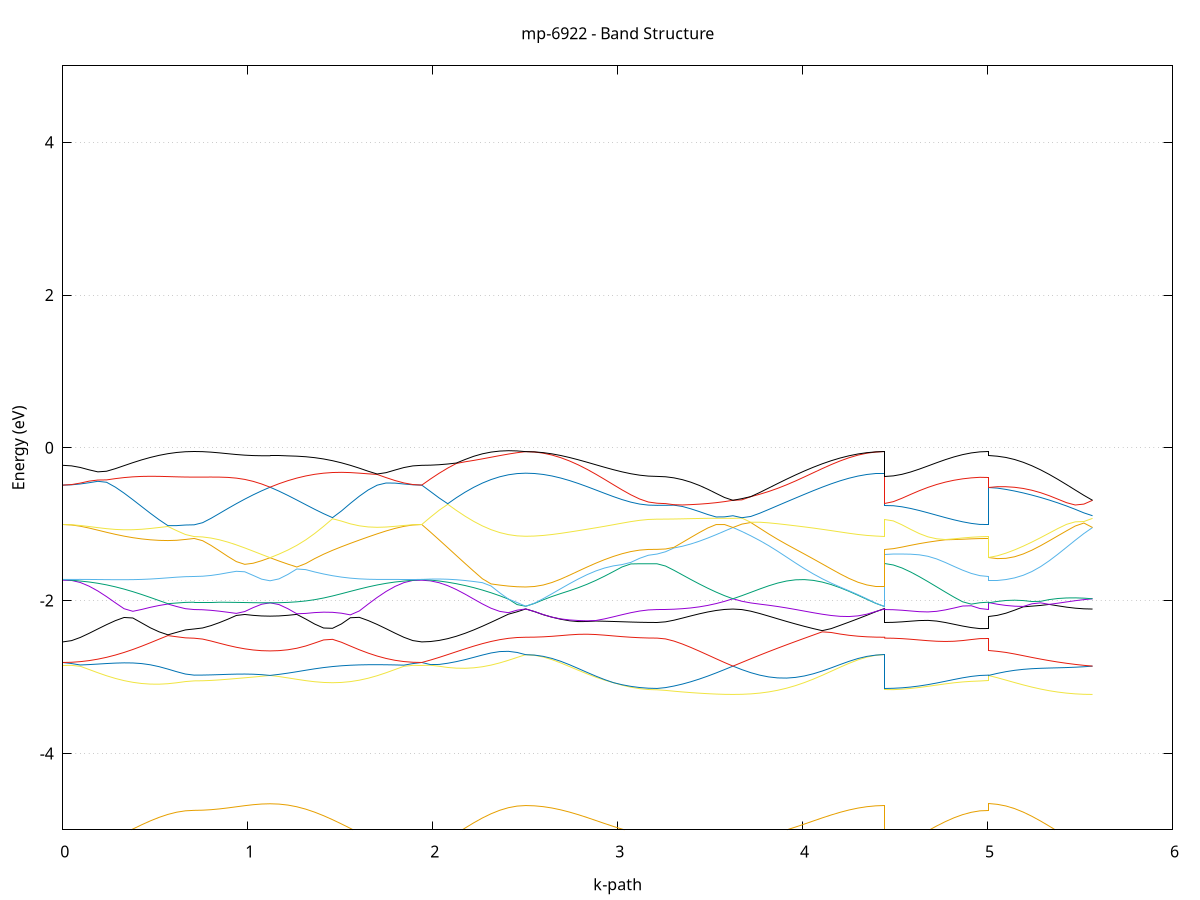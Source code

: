 set title 'mp-6922 - Band Structure'
set xlabel 'k-path'
set ylabel 'Energy (eV)'
set grid y
set yrange [-5:5]
set terminal png size 800,600
set output 'mp-6922_bands_gnuplot.png'
plot '-' using 1:2 with lines notitle, '-' using 1:2 with lines notitle, '-' using 1:2 with lines notitle, '-' using 1:2 with lines notitle, '-' using 1:2 with lines notitle, '-' using 1:2 with lines notitle, '-' using 1:2 with lines notitle, '-' using 1:2 with lines notitle, '-' using 1:2 with lines notitle, '-' using 1:2 with lines notitle, '-' using 1:2 with lines notitle, '-' using 1:2 with lines notitle, '-' using 1:2 with lines notitle, '-' using 1:2 with lines notitle, '-' using 1:2 with lines notitle, '-' using 1:2 with lines notitle, '-' using 1:2 with lines notitle, '-' using 1:2 with lines notitle, '-' using 1:2 with lines notitle, '-' using 1:2 with lines notitle, '-' using 1:2 with lines notitle, '-' using 1:2 with lines notitle, '-' using 1:2 with lines notitle, '-' using 1:2 with lines notitle, '-' using 1:2 with lines notitle, '-' using 1:2 with lines notitle, '-' using 1:2 with lines notitle, '-' using 1:2 with lines notitle, '-' using 1:2 with lines notitle, '-' using 1:2 with lines notitle, '-' using 1:2 with lines notitle, '-' using 1:2 with lines notitle, '-' using 1:2 with lines notitle, '-' using 1:2 with lines notitle, '-' using 1:2 with lines notitle, '-' using 1:2 with lines notitle, '-' using 1:2 with lines notitle, '-' using 1:2 with lines notitle, '-' using 1:2 with lines notitle, '-' using 1:2 with lines notitle, '-' using 1:2 with lines notitle, '-' using 1:2 with lines notitle, '-' using 1:2 with lines notitle, '-' using 1:2 with lines notitle, '-' using 1:2 with lines notitle, '-' using 1:2 with lines notitle, '-' using 1:2 with lines notitle, '-' using 1:2 with lines notitle
0.000000 -19.338720
0.047362 -19.335820
0.094724 -19.327120
0.142086 -19.312620
0.189448 -19.292520
0.236810 -19.267020
0.284172 -19.236520
0.331534 -19.201320
0.378896 -19.162020
0.426258 -19.119420
0.473620 -19.074420
0.520982 -19.028620
0.568344 -18.984620
0.615706 -18.945920
0.663068 -18.918320
0.710430 -18.908120
0.710430 -18.908120
0.756004 -18.905120
0.801578 -18.896520
0.847152 -18.882320
0.892726 -18.862420
0.938300 -18.837220
0.983874 -18.806820
1.029448 -18.771720
1.075022 -18.731920
1.120596 -18.688020
1.120596 -18.688020
1.168851 -18.738220
1.217106 -18.791120
1.265361 -18.845720
1.313616 -18.900920
1.361871 -18.955720
1.410126 -19.009320
1.458381 -19.060820
1.506636 -19.109520
1.554891 -19.154720
1.603145 -19.195920
1.651400 -19.232620
1.699655 -19.264320
1.747910 -19.290720
1.796165 -19.311620
1.844420 -19.326620
1.892675 -19.335720
1.940930 -19.338720
1.940930 -19.338720
1.987759 -19.335720
2.034589 -19.326520
2.081418 -19.311320
2.128248 -19.290120
2.175077 -19.263020
2.221907 -19.230120
2.268736 -19.191520
2.315566 -19.147420
2.362395 -19.097920
2.409225 -19.043320
2.456054 -18.983720
2.502884 -18.919620
2.502884 -18.919620
2.550246 -18.919120
2.597608 -18.917520
2.644970 -18.915120
2.692332 -18.911820
2.739694 -18.907820
2.787055 -18.903220
2.834417 -18.898320
2.881779 -18.893220
2.929141 -18.888320
2.976503 -18.883620
3.023865 -18.879520
3.071227 -18.876020
3.118589 -18.873420
3.165951 -18.871720
3.213313 -18.871220
3.213313 -18.871220
3.258887 -18.870820
3.304461 -18.869920
3.350035 -18.868420
3.395610 -18.866620
3.441184 -18.864720
3.486758 -18.862820
3.532332 -18.861320
3.577906 -18.860320
3.623480 -18.860020
3.623480 -18.860020
3.671735 -18.860520
3.719990 -18.861820
3.768245 -18.864020
3.816500 -18.867120
3.864755 -18.871020
3.913009 -18.875520
3.961264 -18.880620
4.009519 -18.886020
4.057774 -18.891620
4.106029 -18.897120
4.154284 -18.902420
4.202539 -18.907220
4.250794 -18.911520
4.299049 -18.914920
4.347304 -18.917520
4.395559 -18.919120
4.443813 -18.919620
4.443813 -18.871220
4.490643 -18.871820
4.537472 -18.873820
4.584302 -18.876820
4.631131 -18.880820
4.677961 -18.885320
4.724790 -18.890120
4.771620 -18.894920
4.818449 -18.899220
4.865279 -18.902920
4.912108 -18.905720
4.958938 -18.907520
5.005767 -18.908120
5.005767 -18.688020
5.052597 -18.715720
5.099426 -18.741020
5.146256 -18.763820
5.193085 -18.784220
5.239915 -18.802220
5.286744 -18.817620
5.333574 -18.830620
5.380403 -18.841220
5.427233 -18.849420
5.474062 -18.855320
5.520892 -18.858820
5.567721 -18.860020
e
0.000000 -17.929020
0.047362 -17.933220
0.094724 -17.945320
0.142086 -17.965420
0.189448 -17.993020
0.236810 -18.027720
0.284172 -18.068820
0.331534 -18.115520
0.378896 -18.166820
0.426258 -18.221220
0.473620 -18.277220
0.520982 -18.332820
0.568344 -18.385120
0.615706 -18.429920
0.663068 -18.461220
0.710430 -18.472820
0.710430 -18.472820
0.756004 -18.475420
0.801578 -18.483220
0.847152 -18.496420
0.892726 -18.515020
0.938300 -18.539220
0.983874 -18.569020
1.029448 -18.604120
1.075022 -18.644020
1.120596 -18.687920
1.120596 -18.687920
1.168851 -18.637520
1.217106 -18.583520
1.265361 -18.526620
1.313616 -18.467620
1.361871 -18.407320
1.410126 -18.346720
1.458381 -18.286720
1.506636 -18.228220
1.554891 -18.172420
1.603145 -18.120220
1.651400 -18.072620
1.699655 -18.030620
1.747910 -17.995020
1.796165 -17.966620
1.844420 -17.945920
1.892675 -17.933320
1.940930 -17.929020
1.940930 -17.929020
1.987759 -18.015820
2.034589 -18.103920
2.081418 -18.192720
2.128248 -18.281420
2.175077 -18.369320
2.221907 -18.455920
2.268736 -18.540520
2.315566 -18.622920
2.362395 -18.702320
2.409225 -18.778620
2.456054 -18.851020
2.502884 -18.919520
2.502884 -18.919520
2.550246 -18.916520
2.597608 -18.907220
2.644970 -18.891920
2.692332 -18.870520
2.739694 -18.843520
2.787055 -18.811020
2.834417 -18.773420
2.881779 -18.731420
2.929141 -18.685720
2.976503 -18.637320
3.023865 -18.588020
3.071227 -18.540220
3.118589 -18.498220
3.165951 -18.468120
3.213313 -18.456920
3.213313 -18.456920
3.258887 -18.454020
3.304461 -18.445520
3.350035 -18.431120
3.395610 -18.410920
3.441184 -18.385020
3.486758 -18.353320
3.532332 -18.316120
3.577906 -18.273520
3.623480 -18.225920
3.623480 -18.225920
3.671735 -18.280520
3.719990 -18.337520
3.768245 -18.396020
3.816500 -18.454820
3.864755 -18.513320
3.913009 -18.570220
3.961264 -18.624920
4.009519 -18.676520
4.057774 -18.724520
4.106029 -18.768220
4.154284 -18.807020
4.202539 -18.840720
4.250794 -18.868720
4.299049 -18.890820
4.347304 -18.906720
4.395559 -18.916320
4.443813 -18.919520
4.443813 -18.456920
4.490643 -18.457220
4.537472 -18.458020
4.584302 -18.459220
4.631131 -18.460920
4.677961 -18.462820
4.724790 -18.464920
4.771620 -18.466920
4.818449 -18.468820
4.865279 -18.470520
4.912108 -18.471720
4.958938 -18.472520
5.005767 -18.472820
5.005767 -18.687920
5.052597 -18.657920
5.099426 -18.625620
5.146256 -18.591220
5.193085 -18.554920
5.239915 -18.516820
5.286744 -18.477220
5.333574 -18.436320
5.380403 -18.394520
5.427233 -18.352220
5.474062 -18.309720
5.520892 -18.267420
5.567721 -18.225920
e
0.000000 -17.929020
0.047362 -17.928920
0.094724 -17.928320
0.142086 -17.927320
0.189448 -17.925920
0.236810 -17.924220
0.284172 -17.922320
0.331534 -17.920320
0.378896 -17.918220
0.426258 -17.916220
0.473620 -17.914420
0.520982 -17.912720
0.568344 -17.911320
0.615706 -17.910220
0.663068 -17.909520
0.710430 -17.909320
0.710430 -17.909320
0.756004 -17.910420
0.801578 -17.913520
0.847152 -17.918120
0.892726 -17.923520
0.938300 -17.928920
0.983874 -17.933720
1.029448 -17.937420
1.075022 -17.939620
1.120596 -17.940320
1.120596 -17.940320
1.168851 -17.939620
1.217106 -17.937720
1.265361 -17.935120
1.313616 -17.932220
1.361871 -17.929220
1.410126 -17.926720
1.458381 -17.924820
1.506636 -17.923520
1.554891 -17.923120
1.603145 -17.923320
1.651400 -17.923920
1.699655 -17.924920
1.747910 -17.926220
1.796165 -17.927420
1.844420 -17.928320
1.892675 -17.928920
1.940930 -17.929020
1.940930 -17.929020
1.987759 -17.844520
2.034589 -17.762920
2.081418 -17.685020
2.128248 -17.612020
2.175077 -17.544720
2.221907 -17.484120
2.268736 -17.430920
2.315566 -17.386120
2.362395 -17.350420
2.409225 -17.334120
2.456054 -17.331520
2.502884 -17.328820
2.502884 -17.328820
2.550246 -17.334120
2.597608 -17.349820
2.644970 -17.375520
2.692332 -17.410420
2.739694 -17.453920
2.787055 -17.504620
2.834417 -17.561420
2.881779 -17.623020
2.929141 -17.687520
2.976503 -17.753320
3.023865 -17.817920
3.071227 -17.878220
3.118589 -17.929420
3.165951 -17.965220
3.213313 -17.978420
3.213313 -17.978420
3.258887 -17.981620
3.304461 -17.991420
3.350035 -18.007720
3.395610 -18.030320
3.441184 -18.059120
3.486758 -18.093520
3.532332 -18.133220
3.577906 -18.177620
3.623480 -18.225920
3.623480 -18.225920
3.671735 -18.170520
3.719990 -18.110520
3.768245 -18.046520
3.816500 -17.979420
3.864755 -17.910120
3.913009 -17.839720
3.961264 -17.769120
4.009519 -17.699620
4.057774 -17.632520
4.106029 -17.568920
4.154284 -17.510420
4.202539 -17.458120
4.250794 -17.413320
4.299049 -17.377220
4.347304 -17.350620
4.395559 -17.334320
4.443813 -17.328820
4.443813 -17.978420
4.490643 -17.977220
4.537472 -17.973720
4.584302 -17.968320
4.631131 -17.961220
4.677961 -17.952920
4.724790 -17.944020
4.771620 -17.935020
4.818449 -17.926720
4.865279 -17.919520
4.912108 -17.913920
4.958938 -17.910520
5.005767 -17.909320
5.005767 -17.940320
5.052597 -17.942520
5.099426 -17.949120
5.146256 -17.960220
5.193085 -17.975520
5.239915 -17.995120
5.286744 -18.018620
5.333574 -18.045920
5.380403 -18.076720
5.427233 -18.110520
5.474062 -18.147020
5.520892 -18.185620
5.567721 -18.225920
e
0.000000 -17.350020
0.047362 -17.350120
0.094724 -17.349920
0.142086 -17.349620
0.189448 -17.349320
0.236810 -17.348720
0.284172 -17.348220
0.331534 -17.347520
0.378896 -17.346920
0.426258 -17.346220
0.473620 -17.345620
0.520982 -17.345020
0.568344 -17.344420
0.615706 -17.344020
0.663068 -17.343720
0.710430 -17.343620
0.710430 -17.343620
0.756004 -17.343620
0.801578 -17.343520
0.847152 -17.343320
0.892726 -17.343020
0.938300 -17.342620
0.983874 -17.342420
1.029448 -17.342120
1.075022 -17.342020
1.120596 -17.341920
1.120596 -17.341920
1.168851 -17.342020
1.217106 -17.342320
1.265361 -17.342620
1.313616 -17.343120
1.361871 -17.343720
1.410126 -17.344420
1.458381 -17.345120
1.506636 -17.345920
1.554891 -17.346720
1.603145 -17.347520
1.651400 -17.348120
1.699655 -17.348720
1.747910 -17.349220
1.796165 -17.349620
1.844420 -17.349920
1.892675 -17.350120
1.940930 -17.350020
1.940930 -17.350020
1.987759 -17.350020
2.034589 -17.349420
2.081418 -17.348320
2.128248 -17.347120
2.175077 -17.345620
2.221907 -17.343720
2.268736 -17.341520
2.315566 -17.339220
2.362395 -17.336720
2.409225 -17.324520
2.456054 -17.326220
2.502884 -17.328820
2.502884 -17.328820
2.550246 -17.329120
2.597608 -17.329820
2.644970 -17.330820
2.692332 -17.332320
2.739694 -17.334120
2.787055 -17.336120
2.834417 -17.338520
2.881779 -17.341320
2.929141 -17.344220
2.976503 -17.347220
3.023865 -17.349920
3.071227 -17.352420
3.118589 -17.354120
3.165951 -17.355320
3.213313 -17.355720
3.213313 -17.355720
3.258887 -17.355720
3.304461 -17.355820
3.350035 -17.356020
3.395610 -17.356520
3.441184 -17.357320
3.486758 -17.358420
3.532332 -17.359520
3.577906 -17.360220
3.623480 -17.360520
3.623480 -17.360520
3.671735 -17.360220
3.719990 -17.359220
3.768245 -17.357720
3.816500 -17.355620
3.864755 -17.353120
3.913009 -17.350320
3.961264 -17.347420
4.009519 -17.344520
4.057774 -17.341620
4.106029 -17.338920
4.154284 -17.336520
4.202539 -17.334220
4.250794 -17.332420
4.299049 -17.330920
4.347304 -17.329820
4.395559 -17.329120
4.443813 -17.328820
4.443813 -17.355720
4.490643 -17.355320
4.537472 -17.354120
4.584302 -17.352320
4.631131 -17.350120
4.677961 -17.347520
4.724790 -17.344620
4.771620 -17.342020
4.818449 -17.339720
4.865279 -17.339720
4.912108 -17.341820
4.958938 -17.343120
5.005767 -17.343620
5.005767 -17.341920
5.052597 -17.342120
5.099426 -17.342320
5.146256 -17.342620
5.193085 -17.343320
5.239915 -17.346720
5.286744 -17.349920
5.333574 -17.352920
5.380403 -17.355520
5.427233 -17.357620
5.474062 -17.359220
5.520892 -17.360120
5.567721 -17.360520
e
0.000000 -17.309420
0.047362 -17.309920
0.094724 -17.311120
0.142086 -17.313020
0.189448 -17.315520
0.236810 -17.318320
0.284172 -17.321320
0.331534 -17.324220
0.378896 -17.326920
0.426258 -17.329520
0.473620 -17.331720
0.520982 -17.333720
0.568344 -17.335220
0.615706 -17.336320
0.663068 -17.337020
0.710430 -17.337220
0.710430 -17.337220
0.756004 -17.336920
0.801578 -17.336020
0.847152 -17.334820
0.892726 -17.333420
0.938300 -17.332020
0.983874 -17.331820
1.029448 -17.331620
1.075022 -17.331220
1.120596 -17.330820
1.120596 -17.330820
1.168851 -17.331520
1.217106 -17.332520
1.265361 -17.333420
1.313616 -17.334120
1.361871 -17.334320
1.410126 -17.334020
1.458381 -17.332920
1.506636 -17.331120
1.554891 -17.328620
1.603145 -17.325720
1.651400 -17.322420
1.699655 -17.319120
1.747910 -17.316020
1.796165 -17.313320
1.844420 -17.311220
1.892675 -17.309920
1.940930 -17.309420
1.940930 -17.309420
1.987759 -17.309920
2.034589 -17.310720
2.081418 -17.311520
2.128248 -17.312620
2.175077 -17.314020
2.221907 -17.315620
2.268736 -17.317320
2.315566 -17.319420
2.362395 -17.321720
2.409225 -17.323920
2.456054 -17.309220
2.502884 -17.309320
2.502884 -17.309320
2.550246 -17.309620
2.597608 -17.310720
2.644970 -17.312420
2.692332 -17.314720
2.739694 -17.317420
2.787055 -17.320220
2.834417 -17.323120
2.881779 -17.325920
2.929141 -17.328420
2.976503 -17.330520
3.023865 -17.332320
3.071227 -17.333620
3.118589 -17.334520
3.165951 -17.335020
3.213313 -17.335220
3.213313 -17.335220
3.258887 -17.335520
3.304461 -17.336320
3.350035 -17.337520
3.395610 -17.338420
3.441184 -17.338920
3.486758 -17.338720
3.532332 -17.337920
3.577906 -17.336620
3.623480 -17.334920
3.623480 -17.334920
3.671735 -17.336720
3.719990 -17.337820
3.768245 -17.338420
3.816500 -17.338220
3.864755 -17.337320
3.913009 -17.335720
3.961264 -17.333420
4.009519 -17.330720
4.057774 -17.327620
4.106029 -17.324220
4.154284 -17.320920
4.202539 -17.317820
4.250794 -17.314920
4.299049 -17.312620
4.347304 -17.310720
4.395559 -17.309620
4.443813 -17.309320
4.443813 -17.335220
4.490643 -17.335220
4.537472 -17.335220
4.584302 -17.335320
4.631131 -17.335320
4.677961 -17.335420
4.724790 -17.335420
4.771620 -17.335320
4.818449 -17.337120
4.865279 -17.338320
4.912108 -17.337520
4.958938 -17.337320
5.005767 -17.337220
5.005767 -17.330820
5.052597 -17.333520
5.099426 -17.336520
5.146256 -17.339920
5.193085 -17.342920
5.239915 -17.343120
5.286744 -17.342920
5.333574 -17.342520
5.380403 -17.341720
5.427233 -17.340420
5.474062 -17.338820
5.520892 -17.337020
5.567721 -17.334920
e
0.000000 -17.309420
0.047362 -17.309720
0.094724 -17.310420
0.142086 -17.311520
0.189448 -17.313120
0.236810 -17.314920
0.284172 -17.317120
0.331534 -17.319420
0.378896 -17.321820
0.426258 -17.324220
0.473620 -17.326320
0.520982 -17.328320
0.568344 -17.329920
0.615706 -17.331120
0.663068 -17.331920
0.710430 -17.332220
0.710430 -17.332220
0.756004 -17.332120
0.801578 -17.332120
0.847152 -17.332120
0.892726 -17.332120
0.938300 -17.331920
0.983874 -17.331020
1.029448 -17.330620
1.075022 -17.330420
1.120596 -17.330720
1.120596 -17.330720
1.168851 -17.330120
1.217106 -17.329320
1.265361 -17.328220
1.313616 -17.327120
1.361871 -17.325820
1.410126 -17.324520
1.458381 -17.323020
1.506636 -17.321520
1.554891 -17.319820
1.603145 -17.318120
1.651400 -17.316320
1.699655 -17.314620
1.747910 -17.312920
1.796165 -17.311520
1.844420 -17.310420
1.892675 -17.309720
1.940930 -17.309420
1.940930 -17.309420
1.987759 -17.309120
2.034589 -17.308820
2.081418 -17.308620
2.128248 -17.308620
2.175077 -17.308720
2.221907 -17.308720
2.268736 -17.308820
2.315566 -17.308920
2.362395 -17.309120
2.409225 -17.309220
2.456054 -17.308620
2.502884 -17.303320
2.502884 -17.303320
2.550246 -17.303520
2.597608 -17.303920
2.644970 -17.304720
2.692332 -17.305820
2.739694 -17.307120
2.787055 -17.308620
2.834417 -17.310120
2.881779 -17.311920
2.929141 -17.313520
2.976503 -17.315120
3.023865 -17.316520
3.071227 -17.317720
3.118589 -17.318520
3.165951 -17.319120
3.213313 -17.319320
3.213313 -17.319320
3.258887 -17.319520
3.304461 -17.320420
3.350035 -17.321820
3.395610 -17.323620
3.441184 -17.325820
3.486758 -17.328220
3.532332 -17.330520
3.577906 -17.332920
3.623480 -17.334920
3.623480 -17.334920
3.671735 -17.332820
3.719990 -17.330420
3.768245 -17.327920
3.816500 -17.325320
3.864755 -17.322820
3.913009 -17.320220
3.961264 -17.317620
4.009519 -17.315220
4.057774 -17.312920
4.106029 -17.310820
4.154284 -17.308920
4.202539 -17.307320
4.250794 -17.305920
4.299049 -17.304720
4.347304 -17.304020
4.395559 -17.303520
4.443813 -17.303320
4.443813 -17.319320
4.490643 -17.319620
4.537472 -17.320720
4.584302 -17.322520
4.631131 -17.324920
4.677961 -17.327820
4.724790 -17.330820
4.771620 -17.334020
4.818449 -17.335020
4.865279 -17.334320
4.912108 -17.333220
4.958938 -17.332520
5.005767 -17.332220
5.005767 -17.330720
5.052597 -17.328420
5.099426 -17.326520
5.146256 -17.325120
5.193085 -17.324520
5.239915 -17.324320
5.286744 -17.324620
5.333574 -17.325520
5.380403 -17.326920
5.427233 -17.328620
5.474062 -17.330620
5.520892 -17.332720
5.567721 -17.334920
e
0.000000 -8.556720
0.047362 -8.558520
0.094724 -8.563520
0.142086 -8.571720
0.189448 -8.582520
0.236810 -8.595420
0.284172 -8.609820
0.331534 -8.624920
0.378896 -8.640320
0.426258 -8.655020
0.473620 -8.668620
0.520982 -8.680520
0.568344 -8.690220
0.615706 -8.697520
0.663068 -8.701920
0.710430 -8.703420
0.710430 -8.703420
0.756004 -8.705920
0.801578 -8.712920
0.847152 -8.723220
0.892726 -8.735120
0.938300 -8.746920
0.983874 -8.757420
1.029448 -8.765520
1.075022 -8.770620
1.120596 -8.772420
1.120596 -8.772420
1.168851 -8.770420
1.217106 -8.764720
1.265361 -8.755420
1.313616 -8.742920
1.361871 -8.727820
1.410126 -8.710620
1.458381 -8.691920
1.506636 -8.672420
1.554891 -8.652720
1.603145 -8.633420
1.651400 -8.615120
1.699655 -8.598620
1.747910 -8.584220
1.796165 -8.572520
1.844420 -8.563820
1.892675 -8.558520
1.940930 -8.556720
1.940930 -8.556720
1.987759 -8.722320
2.034589 -8.879320
2.081418 -9.026320
2.128248 -9.162320
2.175077 -9.285920
2.221907 -9.395920
2.268736 -9.491120
2.315566 -9.570620
2.362395 -9.633520
2.409225 -9.678920
2.456054 -9.706320
2.502884 -9.715520
2.502884 -9.715520
2.550246 -9.706520
2.597608 -9.679720
2.644970 -9.635620
2.692332 -9.575120
2.739694 -9.499420
2.787055 -9.410020
2.834417 -9.308820
2.881779 -9.198020
2.929141 -9.080120
2.976503 -8.958520
3.023865 -8.837320
3.071227 -8.722820
3.118589 -8.624120
3.165951 -8.554420
3.213313 -8.528720
3.213313 -8.528720
3.258887 -8.521120
3.304461 -8.498520
3.350035 -8.461420
3.395610 -8.410520
3.441184 -8.346620
3.486758 -8.271020
3.532332 -8.185020
3.577906 -8.090120
3.623480 -7.987920
3.623480 -7.987920
3.671735 -8.105220
3.719990 -8.232220
3.768245 -8.366020
3.816500 -8.504120
3.864755 -8.644020
3.913009 -8.783420
3.961264 -8.920020
4.009519 -9.051920
4.057774 -9.176920
4.106029 -9.293120
4.154284 -9.398520
4.202539 -9.491320
4.250794 -9.569820
4.299049 -9.632620
4.347304 -9.678420
4.395559 -9.706220
4.443813 -9.715520
4.443813 -8.528720
4.490643 -8.532120
4.537472 -8.542020
4.584302 -8.557420
4.631131 -8.576920
4.677961 -8.598920
4.724790 -8.621820
4.771620 -8.643820
4.818449 -8.663820
4.865279 -8.680420
4.912108 -8.693020
4.958938 -8.700820
5.005767 -8.703420
5.005767 -8.772420
5.052597 -8.766120
5.099426 -8.747320
5.146256 -8.716320
5.193085 -8.673320
5.239915 -8.619020
5.286744 -8.553920
5.333574 -8.478820
5.380403 -8.394620
5.427233 -8.302320
5.474062 -8.202920
5.520892 -8.097720
5.567721 -7.987920
e
0.000000 -8.556720
0.047362 -8.548820
0.094724 -8.525220
0.142086 -8.486520
0.189448 -8.433620
0.236810 -8.367720
0.284172 -8.290620
0.331534 -8.204320
0.378896 -8.111420
0.426258 -8.014820
0.473620 -7.918520
0.520982 -7.826820
0.568344 -7.745320
0.615706 -7.680120
0.663068 -7.637720
0.710430 -7.622920
0.710430 -7.622920
0.756004 -7.611520
0.801578 -7.578120
0.847152 -7.524220
0.892726 -7.452320
0.938300 -7.364920
0.983874 -7.264820
1.029448 -7.154320
1.075022 -7.035720
1.120596 -6.911520
1.120596 -6.911520
1.168851 -7.046320
1.217106 -7.182320
1.265361 -7.318620
1.313616 -7.454020
1.361871 -7.587520
1.410126 -7.718020
1.458381 -7.844020
1.506636 -7.964320
1.554891 -8.077320
1.603145 -8.181720
1.651400 -8.275920
1.699655 -8.358520
1.747910 -8.428120
1.796165 -8.483620
1.844420 -8.524020
1.892675 -8.548520
1.940930 -8.556720
1.940930 -8.556720
1.987759 -8.384020
2.034589 -8.205520
2.081418 -8.022520
2.128248 -7.836520
2.175077 -7.648820
2.221907 -7.461020
2.268736 -7.274420
2.315566 -7.090720
2.362395 -6.911120
2.409225 -6.737320
2.456054 -6.570520
2.502884 -6.412120
2.502884 -6.412120
2.550246 -6.424220
2.597608 -6.458820
2.644970 -6.512120
2.692332 -6.580020
2.739694 -6.659420
2.787055 -6.748420
2.834417 -6.845320
2.881779 -6.948820
2.929141 -7.057320
2.976503 -7.168920
3.023865 -7.280120
3.071227 -7.385920
3.118589 -7.477920
3.165951 -7.543420
3.213313 -7.567720
3.213313 -7.567720
3.258887 -7.571220
3.304461 -7.582220
3.350035 -7.601920
3.395610 -7.632020
3.441184 -7.674420
3.486758 -7.731020
3.532332 -7.802420
3.577906 -7.888620
3.623480 -7.987920
3.623480 -7.987920
3.671735 -7.873620
3.719990 -7.754820
3.768245 -7.633620
3.816500 -7.511620
3.864755 -7.390620
3.913009 -7.271820
3.961264 -7.156520
4.009519 -7.045620
4.057774 -6.939820
4.106029 -6.839820
4.154284 -6.746120
4.202539 -6.659620
4.250794 -6.581620
4.299049 -6.514020
4.347304 -6.460220
4.395559 -6.424620
4.443813 -6.412120
4.443813 -7.567720
4.490643 -7.568620
4.537472 -7.571320
4.584302 -7.575720
4.631131 -7.581420
4.677961 -7.588120
4.724790 -7.595320
4.771620 -7.602420
4.818449 -7.609120
4.865279 -7.614820
4.912108 -7.619220
4.958938 -7.622020
5.005767 -7.622920
5.005767 -6.911520
5.052597 -6.949220
5.099426 -6.999320
5.146256 -7.062120
5.193085 -7.137320
5.239915 -7.223820
5.286744 -7.319920
5.333574 -7.423620
5.380403 -7.532920
5.427233 -7.645820
5.474062 -7.760420
5.520892 -7.875020
5.567721 -7.987920
e
0.000000 -5.735920
0.047362 -5.735020
0.094724 -5.732220
0.142086 -5.728220
0.189448 -5.723620
0.236810 -5.719320
0.284172 -5.716120
0.331534 -5.714620
0.378896 -5.714820
0.426258 -5.748120
0.473620 -5.822020
0.520982 -5.893420
0.568344 -5.958020
0.615706 -6.010420
0.663068 -6.044920
0.710430 -6.057020
0.710430 -6.057020
0.756004 -6.080720
0.801578 -6.142120
0.847152 -6.226220
0.892726 -6.324020
0.938300 -6.431020
0.983874 -6.544820
1.029448 -6.663520
1.075022 -6.786120
1.120596 -6.911420
1.120596 -6.911420
1.168851 -6.775920
1.217106 -6.638720
1.265361 -6.502120
1.313616 -6.368520
1.361871 -6.239820
1.410126 -6.118220
1.458381 -6.005920
1.506636 -5.905720
1.554891 -5.822520
1.603145 -5.763520
1.651400 -5.733320
1.699655 -5.724020
1.747910 -5.724420
1.796165 -5.728120
1.844420 -5.732120
1.892675 -5.735020
1.940930 -5.735920
1.940930 -5.735920
1.987759 -5.737920
2.034589 -5.743720
2.081418 -5.752820
2.128248 -5.764620
2.175077 -5.778220
2.221907 -5.792520
2.268736 -5.806720
2.315566 -5.883320
2.362395 -5.998020
2.409225 -6.124920
2.456054 -6.263220
2.502884 -6.412120
2.502884 -6.412120
2.550246 -6.418020
2.597608 -6.434720
2.644970 -6.459220
2.692332 -6.488120
2.739694 -6.518820
2.787055 -6.549120
2.834417 -6.577920
2.881779 -6.604220
2.929141 -6.627520
2.976503 -6.647420
3.023865 -6.663820
3.071227 -6.676520
3.118589 -6.685620
3.165951 -6.691020
3.213313 -6.692820
3.213313 -6.692820
3.258887 -6.699020
3.304461 -6.716620
3.350035 -6.742820
3.395610 -6.773720
3.441184 -6.805020
3.486758 -6.832620
3.532332 -6.853420
3.577906 -6.866020
3.623480 -6.870120
3.623480 -6.870120
3.671735 -6.865920
3.719990 -6.854020
3.768245 -6.835820
3.816500 -6.812420
3.864755 -6.784820
3.913009 -6.753820
3.961264 -6.720120
4.009519 -6.684220
4.057774 -6.646820
4.106029 -6.608320
4.154284 -6.569620
4.202539 -6.531420
4.250794 -6.495120
4.299049 -6.462520
4.347304 -6.435920
4.395559 -6.418320
4.443813 -6.412120
4.443813 -6.692820
4.490643 -6.684620
4.537472 -6.660420
4.584302 -6.621420
4.631131 -6.569220
4.677961 -6.506020
4.724790 -6.434320
4.771620 -6.356920
4.818449 -6.276920
4.865279 -6.198720
4.912108 -6.128620
4.958938 -6.076820
5.005767 -6.057020
5.005767 -6.911420
5.052597 -6.884720
5.099426 -6.867420
5.146256 -6.857420
5.193085 -6.853020
5.239915 -6.852420
5.286744 -6.854320
5.333574 -6.857620
5.380403 -6.861320
5.427233 -6.864820
5.474062 -6.867620
5.520892 -6.869520
5.567721 -6.870120
e
0.000000 -5.444620
0.047362 -5.455320
0.094724 -5.476920
0.142086 -5.499320
0.189448 -5.519320
0.236810 -5.535820
0.284172 -5.548520
0.331534 -5.606220
0.378896 -5.675320
0.426258 -5.716320
0.473620 -5.718820
0.520982 -5.721520
0.568344 -5.724020
0.615706 -5.726020
0.663068 -5.727320
0.710430 -5.727720
0.710430 -5.727720
0.756004 -5.713620
0.801578 -5.681120
0.847152 -5.644620
0.892726 -5.611820
0.938300 -5.586020
0.983874 -5.567720
1.029448 -5.556320
1.075022 -5.551220
1.120596 -5.549920
1.120596 -5.549920
1.168851 -5.552420
1.217106 -5.557020
1.265361 -5.562620
1.313616 -5.568220
1.361871 -5.572820
1.410126 -5.575920
1.458381 -5.577320
1.506636 -5.581820
1.554891 -5.579820
1.603145 -5.563920
1.651400 -5.552820
1.699655 -5.538720
1.747910 -5.521320
1.796165 -5.500620
1.844420 -5.477820
1.892675 -5.455720
1.940930 -5.444620
1.940930 -5.444620
1.987759 -5.451620
2.034589 -5.487920
2.081418 -5.550020
2.128248 -5.606920
2.175077 -5.658020
2.221907 -5.703020
2.268736 -5.781320
2.315566 -5.819420
2.362395 -5.829920
2.409225 -5.837120
2.456054 -5.840320
2.502884 -5.838620
2.502884 -5.838620
2.550246 -5.830920
2.597608 -5.809720
2.644970 -5.779020
2.692332 -5.742820
2.739694 -5.704320
2.787055 -5.665520
2.834417 -5.627720
2.881779 -5.591820
2.929141 -5.558420
2.976503 -5.528020
3.023865 -5.501020
3.071227 -5.478220
3.118589 -5.460420
3.165951 -5.449020
3.213313 -5.445120
3.213313 -5.445120
3.258887 -5.441220
3.304461 -5.430020
3.350035 -5.413020
3.395610 -5.392220
3.441184 -5.369720
3.486758 -5.347720
3.532332 -5.327820
3.577906 -5.311620
3.623480 -5.300220
3.623480 -5.300220
3.671735 -5.311020
3.719990 -5.325620
3.768245 -5.344520
3.816500 -5.367820
3.864755 -5.395120
3.913009 -5.426320
3.961264 -5.461220
4.009519 -5.499520
4.057774 -5.540920
4.106029 -5.584920
4.154284 -5.630820
4.202539 -5.679220
4.250794 -5.728820
4.299049 -5.772620
4.347304 -5.807720
4.395559 -5.830620
4.443813 -5.838620
4.443813 -5.445120
4.490643 -5.462820
4.537472 -5.500620
4.584302 -5.542220
4.631131 -5.581720
4.677961 -5.617020
4.724790 -5.647520
4.771620 -5.672820
4.818449 -5.693020
4.865279 -5.708420
4.912108 -5.719220
4.958938 -5.725620
5.005767 -5.727720
5.005767 -5.549920
5.052597 -5.584120
5.099426 -5.608220
5.146256 -5.621020
5.193085 -5.622120
5.239915 -5.611820
5.286744 -5.590820
5.333574 -5.560320
5.380403 -5.521220
5.427233 -5.474720
5.474062 -5.421820
5.520892 -5.363320
5.567721 -5.300220
e
0.000000 -5.350720
0.047362 -5.356420
0.094724 -5.373220
0.142086 -5.401020
0.189448 -5.439020
0.236810 -5.486620
0.284172 -5.542820
0.331534 -5.557320
0.378896 -5.562820
0.426258 -5.565520
0.473620 -5.566520
0.520982 -5.566420
0.568344 -5.565920
0.615706 -5.565320
0.663068 -5.564920
0.710430 -5.564720
0.710430 -5.564720
0.756004 -5.564420
0.801578 -5.563520
0.847152 -5.562020
0.892726 -5.560120
0.938300 -5.557920
0.983874 -5.555520
1.029448 -5.553220
1.075022 -5.550820
1.120596 -5.549920
1.120596 -5.549920
1.168851 -5.549620
1.217106 -5.550620
1.265361 -5.553320
1.313616 -5.557720
1.361871 -5.563620
1.410126 -5.570520
1.458381 -5.576820
1.506636 -5.575320
1.554891 -5.571020
1.603145 -5.563520
1.651400 -5.529620
1.699655 -5.484720
1.747910 -5.440220
1.796165 -5.402320
1.844420 -5.374020
1.892675 -5.356620
1.940930 -5.350720
1.940930 -5.350720
1.987759 -5.421220
2.034589 -5.472320
2.081418 -5.506820
2.128248 -5.555020
2.175077 -5.617020
2.221907 -5.692420
2.268736 -5.741720
2.315566 -5.773820
2.362395 -5.799420
2.409225 -5.818620
2.456054 -5.831520
2.502884 -5.838620
2.502884 -5.838620
2.550246 -5.829620
2.597608 -5.804220
2.644970 -5.765520
2.692332 -5.717420
2.739694 -5.663320
2.787055 -5.606120
2.834417 -5.548420
2.881779 -5.492120
2.929141 -5.439120
2.976503 -5.391320
3.023865 -5.349920
3.071227 -5.316420
3.118589 -5.291720
3.165951 -5.276520
3.213313 -5.271420
3.213313 -5.271420
3.258887 -5.271820
3.304461 -5.272920
3.350035 -5.274720
3.395610 -5.277120
3.441184 -5.279920
3.486758 -5.283320
3.532332 -5.287520
3.577906 -5.292920
3.623480 -5.300220
3.623480 -5.300220
3.671735 -5.294620
3.719990 -5.296320
3.768245 -5.306020
3.816500 -5.323920
3.864755 -5.349820
3.913009 -5.383320
3.961264 -5.423520
4.009519 -5.469420
4.057774 -5.519620
4.106029 -5.572520
4.154284 -5.626320
4.202539 -5.677720
4.250794 -5.724020
4.299049 -5.767220
4.347304 -5.804020
4.395559 -5.829420
4.443813 -5.838620
4.443813 -5.271420
4.490643 -5.249820
4.537472 -5.200320
4.584302 -5.140120
4.631131 -5.150720
4.677961 -5.196120
4.724790 -5.249720
4.771620 -5.310020
4.818449 -5.374620
4.865279 -5.440220
4.912108 -5.500920
4.958938 -5.546920
5.005767 -5.564720
5.005767 -5.549920
5.052597 -5.507520
5.099426 -5.459420
5.146256 -5.408020
5.193085 -5.355820
5.239915 -5.305020
5.286744 -5.257620
5.333574 -5.215120
5.380403 -5.178720
5.427233 -5.149520
5.474062 -5.164220
5.520892 -5.233520
5.567721 -5.300220
e
0.000000 -5.350720
0.047362 -5.335920
0.094724 -5.302120
0.142086 -5.259320
0.189448 -5.211020
0.236810 -5.158720
0.284172 -5.103520
0.331534 -5.046820
0.378896 -4.990020
0.426258 -4.934820
0.473620 -4.883220
0.520982 -4.837220
0.568344 -4.798820
0.615706 -4.769820
0.663068 -4.751820
0.710430 -4.745720
0.710430 -4.745720
0.756004 -4.743520
0.801578 -4.737020
0.847152 -4.726820
0.892726 -4.713720
0.938300 -4.699020
0.983874 -4.684420
1.029448 -4.671720
1.075022 -4.662920
1.120596 -4.659620
1.120596 -4.659620
1.168851 -4.663720
1.217106 -4.676620
1.265361 -4.698820
1.313616 -4.729920
1.361871 -4.769320
1.410126 -4.815820
1.458381 -4.867720
1.506636 -4.923520
1.554891 -4.981520
1.603145 -5.040220
1.651400 -5.098220
1.699655 -5.154420
1.747910 -5.207620
1.796165 -5.256920
1.844420 -5.300620
1.892675 -5.335420
1.940930 -5.350720
1.940930 -5.350720
1.987759 -5.277220
2.034589 -5.201920
2.081418 -5.125920
2.128248 -5.050620
2.175077 -4.977620
2.221907 -4.908720
2.268736 -4.845620
2.315566 -4.790420
2.362395 -4.744920
2.409225 -4.711020
2.456054 -4.690020
2.502884 -4.682820
2.502884 -4.682820
2.550246 -4.686520
2.597608 -4.697320
2.644970 -4.715020
2.692332 -4.739020
2.739694 -4.768420
2.787055 -4.802220
2.834417 -4.839320
2.881779 -4.878320
2.929141 -4.917720
2.976503 -4.955920
3.023865 -4.991220
3.071227 -5.021820
3.118589 -5.045820
3.165951 -5.061320
3.213313 -5.066620
3.213313 -5.066620
3.258887 -5.067720
3.304461 -5.070820
3.350035 -5.075720
3.395610 -5.082120
3.441184 -5.089420
3.486758 -5.096920
3.532332 -5.103820
3.577906 -5.108820
3.623480 -5.110820
3.623480 -5.110820
3.671735 -5.108120
3.719990 -5.099420
3.768245 -5.084020
3.816500 -5.062120
3.864755 -5.034320
3.913009 -5.001420
3.961264 -4.964620
4.009519 -4.925220
4.057774 -4.884820
4.106029 -4.844620
4.154284 -4.806420
4.202539 -4.771420
4.250794 -4.741020
4.299049 -4.716220
4.347304 -4.697920
4.395559 -4.686620
4.443813 -4.682820
4.443813 -5.066620
4.490643 -5.072020
4.537472 -5.088020
4.584302 -5.114420
4.631131 -5.076120
4.677961 -5.011920
4.724790 -4.950320
4.771620 -4.893420
4.818449 -4.843320
4.865279 -4.802020
4.912108 -4.771220
4.958938 -4.752120
5.005767 -4.745720
5.005767 -4.659620
5.052597 -4.666920
5.099426 -4.688420
5.146256 -4.722820
5.193085 -4.768620
5.239915 -4.823520
5.286744 -4.885520
5.333574 -4.952420
5.380403 -5.022220
5.427233 -5.093320
5.474062 -5.128220
5.520892 -5.115220
5.567721 -5.110820
e
0.000000 -2.848720
0.047362 -2.847620
0.094724 -2.859920
0.142086 -2.901720
0.189448 -2.944320
0.236810 -2.984020
0.284172 -3.018720
0.331534 -3.047520
0.378896 -3.069720
0.426258 -3.085020
0.473620 -3.093120
0.520982 -3.094120
0.568344 -3.088020
0.615706 -3.075620
0.663068 -3.059920
0.710430 -3.050820
0.710430 -3.050820
0.756004 -3.049320
0.801578 -3.044820
0.847152 -3.037920
0.892726 -3.029420
0.938300 -3.020120
0.983874 -3.010520
1.029448 -3.000820
1.075022 -2.990720
1.120596 -2.979520
1.120596 -2.979520
1.168851 -2.994120
1.217106 -3.011620
1.265361 -3.030120
1.313616 -3.047620
1.361871 -3.061920
1.410126 -3.071420
1.458381 -3.074820
1.506636 -3.071320
1.554891 -3.060320
1.603145 -3.041820
1.651400 -3.015920
1.699655 -2.983220
1.747910 -2.944620
1.796165 -2.902320
1.844420 -2.859820
1.892675 -2.847620
1.940930 -2.848720
1.940930 -2.848720
1.987759 -2.845420
2.034589 -2.859320
2.081418 -2.875220
2.128248 -2.884220
2.175077 -2.885920
2.221907 -2.879920
2.268736 -2.865920
2.315566 -2.844320
2.362395 -2.815620
2.409225 -2.781420
2.456054 -2.744020
2.502884 -2.707720
2.502884 -2.707720
2.550246 -2.715620
2.597608 -2.738320
2.644970 -2.773120
2.692332 -2.816020
2.739694 -2.863420
2.787055 -2.911720
2.834417 -2.958520
2.881779 -3.001820
2.929141 -3.040620
2.976503 -3.073820
3.023865 -3.107020
3.071227 -3.133520
3.118589 -3.152520
3.165951 -3.163920
3.213313 -3.167720
3.213313 -3.167720
3.258887 -3.175320
3.304461 -3.186020
3.350035 -3.195620
3.395610 -3.204120
3.441184 -3.211720
3.486758 -3.218320
3.532332 -3.223520
3.577906 -3.227020
3.623480 -3.228320
3.623480 -3.228320
3.671735 -3.226620
3.719990 -3.221120
3.768245 -3.210920
3.816500 -3.195420
3.864755 -3.174220
3.913009 -3.146720
3.961264 -3.113120
4.009519 -3.073320
4.057774 -3.028020
4.106029 -2.978320
4.154284 -2.925720
4.202539 -2.872520
4.250794 -2.821520
4.299049 -2.775920
4.347304 -2.739520
4.395559 -2.715920
4.443813 -2.707720
4.443813 -3.167720
4.490643 -3.165620
4.537472 -3.159620
4.584302 -3.149920
4.631131 -3.137220
4.677961 -3.122120
4.724790 -3.105920
4.771620 -3.090120
4.818449 -3.075920
4.865279 -3.064620
4.912108 -3.056820
4.958938 -3.052320
5.005767 -3.050820
5.005767 -2.979520
5.052597 -3.009320
5.099426 -3.040820
5.146256 -3.072720
5.193085 -3.103520
5.239915 -3.132120
5.286744 -3.157720
5.333574 -3.179620
5.380403 -3.197420
5.427233 -3.211120
5.474062 -3.220820
5.520892 -3.226520
5.567721 -3.228320
e
0.000000 -2.810020
0.047362 -2.824020
0.094724 -2.842620
0.142086 -2.837520
0.189448 -2.830820
0.236810 -2.823820
0.284172 -2.818020
0.331534 -2.814920
0.378896 -2.816420
0.426258 -2.824420
0.473620 -2.840420
0.520982 -2.865020
0.568344 -2.896420
0.615706 -2.930620
0.663068 -2.961220
0.710430 -2.975620
0.710430 -2.975620
0.756004 -2.974820
0.801578 -2.972420
0.847152 -2.969020
0.892726 -2.965320
0.938300 -2.962520
0.983874 -2.961520
1.029448 -2.963620
1.075022 -2.969520
1.120596 -2.979420
1.120596 -2.979420
1.168851 -2.965620
1.217106 -2.949320
1.265361 -2.930920
1.313616 -2.911520
1.361871 -2.892920
1.410126 -2.876620
1.458381 -2.863320
1.506636 -2.853220
1.554891 -2.846120
1.603145 -2.841620
1.651400 -2.839320
1.699655 -2.838820
1.747910 -2.839820
1.796165 -2.842020
1.844420 -2.844920
1.892675 -2.824620
1.940930 -2.810020
1.940930 -2.810020
1.987759 -2.837220
2.034589 -2.835820
2.081418 -2.819920
2.128248 -2.798520
2.175077 -2.772420
2.221907 -2.743020
2.268736 -2.712720
2.315566 -2.685520
2.362395 -2.667220
2.409225 -2.664020
2.456054 -2.678720
2.502884 -2.707720
2.502884 -2.707720
2.550246 -2.713220
2.597608 -2.729620
2.644970 -2.757020
2.692332 -2.794420
2.739694 -2.839320
2.787055 -2.888720
2.834417 -2.939320
2.881779 -2.988320
2.929141 -3.033620
2.976503 -3.073520
3.023865 -3.101220
3.071227 -3.122520
3.118589 -3.137720
3.165951 -3.146720
3.213313 -3.149820
3.213313 -3.149820
3.258887 -3.138820
3.304461 -3.118420
3.350035 -3.092820
3.395610 -3.062320
3.441184 -3.027420
3.486758 -2.988720
3.532332 -2.946920
3.577906 -2.902920
3.623480 -2.857720
3.623480 -2.857720
3.671735 -2.903520
3.719990 -2.943420
3.768245 -2.975720
3.816500 -2.998920
3.864755 -3.011920
3.913009 -3.014220
3.961264 -3.005520
4.009519 -2.986420
4.057774 -2.958020
4.106029 -2.922020
4.154284 -2.880720
4.202539 -2.837220
4.250794 -2.795020
4.299049 -2.758220
4.347304 -2.730420
4.395559 -2.713420
4.443813 -2.707720
4.443813 -3.149820
4.490643 -3.147720
4.537472 -3.141620
4.584302 -3.131520
4.631131 -3.117420
4.677961 -3.099720
4.724790 -3.078920
4.771620 -3.056220
4.818449 -3.032820
4.865279 -3.010720
4.912108 -2.992320
4.958938 -2.980020
5.005767 -2.975620
5.005767 -2.979420
5.052597 -2.952720
5.099426 -2.930220
5.146256 -2.912620
5.193085 -2.899920
5.239915 -2.891420
5.286744 -2.886120
5.333574 -2.882620
5.380403 -2.879720
5.427233 -2.876420
5.474062 -2.871920
5.520892 -2.865820
5.567721 -2.857720
e
0.000000 -2.810020
0.047362 -2.807320
0.094724 -2.799120
0.142086 -2.785520
0.189448 -2.766520
0.236810 -2.742320
0.284172 -2.712820
0.331534 -2.678520
0.378896 -2.639720
0.426258 -2.597020
0.473620 -2.551420
0.520982 -2.504320
0.568344 -2.457820
0.615706 -2.473320
0.663068 -2.487620
0.710430 -2.492220
0.710430 -2.492220
0.756004 -2.503620
0.801578 -2.529020
0.847152 -2.558020
0.892726 -2.586020
0.938300 -2.610920
0.983874 -2.631220
1.029448 -2.646220
1.075022 -2.655420
1.120596 -2.658520
1.120596 -2.658520
1.168851 -2.654920
1.217106 -2.643620
1.265361 -2.623720
1.313616 -2.594120
1.361871 -2.555320
1.410126 -2.514920
1.458381 -2.506920
1.506636 -2.545220
1.554891 -2.594920
1.603145 -2.643520
1.651400 -2.687520
1.699655 -2.725720
1.747910 -2.757220
1.796165 -2.781420
1.844420 -2.797920
1.892675 -2.807120
1.940930 -2.810020
1.940930 -2.810020
1.987759 -2.778420
2.034589 -2.743620
2.081418 -2.706720
2.128248 -2.669020
2.175077 -2.631720
2.221907 -2.596120
2.268736 -2.563420
2.315566 -2.534820
2.362395 -2.511420
2.409225 -2.493920
2.456054 -2.483220
2.502884 -2.479620
2.502884 -2.479620
2.550246 -2.478320
2.597608 -2.474220
2.644970 -2.467320
2.692332 -2.458220
2.739694 -2.448620
2.787055 -2.441520
2.834417 -2.439820
2.881779 -2.444120
2.929141 -2.452420
2.976503 -2.462220
3.023865 -2.471720
3.071227 -2.479720
3.118589 -2.485820
3.165951 -2.489520
3.213313 -2.490820
3.213313 -2.490820
3.258887 -2.501520
3.304461 -2.529720
3.350035 -2.568320
3.395610 -2.612920
3.441184 -2.661020
3.486758 -2.710820
3.532332 -2.761120
3.577906 -2.810520
3.623480 -2.857620
3.623480 -2.857620
3.671735 -2.809320
3.719990 -2.761320
3.768245 -2.714120
3.816500 -2.668020
3.864755 -2.623020
3.913009 -2.579020
3.961264 -2.535820
4.009519 -2.493220
4.057774 -2.451020
4.106029 -2.408920
4.154284 -2.417320
4.202539 -2.437620
4.250794 -2.454020
4.299049 -2.466020
4.347304 -2.473920
4.395559 -2.478220
4.443813 -2.479620
4.443813 -2.490820
4.490643 -2.492620
4.537472 -2.497920
4.584302 -2.505920
4.631131 -2.515420
4.677961 -2.524720
4.724790 -2.531920
4.771620 -2.534920
4.818449 -2.532020
4.865279 -2.523020
4.912108 -2.509820
4.958938 -2.497420
5.005767 -2.492220
5.005767 -2.658520
5.052597 -2.663920
5.099426 -2.678420
5.146256 -2.698520
5.193085 -2.721020
5.239915 -2.743720
5.286744 -2.765520
5.333574 -2.785720
5.380403 -2.804220
5.427233 -2.820620
5.474062 -2.835120
5.520892 -2.847420
5.567721 -2.857620
e
0.000000 -2.540620
0.047362 -2.523920
0.094724 -2.482220
0.142086 -2.428620
0.189448 -2.371220
0.236810 -2.314620
0.284172 -2.262420
0.331534 -2.220820
0.378896 -2.227620
0.426258 -2.292020
0.473620 -2.356420
0.520982 -2.409020
0.568344 -2.447820
0.615706 -2.415620
0.663068 -2.383720
0.710430 -2.371320
0.710430 -2.371320
0.756004 -2.358120
0.801578 -2.327120
0.847152 -2.287820
0.892726 -2.243220
0.938300 -2.194620
0.983874 -2.181520
1.029448 -2.193220
1.075022 -2.200920
1.120596 -2.203520
1.120596 -2.203520
1.168851 -2.200620
1.217106 -2.192320
1.265361 -2.180420
1.313616 -2.241320
1.361871 -2.306920
1.410126 -2.358720
1.458381 -2.362520
1.506636 -2.305220
1.554891 -2.224320
1.603145 -2.219120
1.651400 -2.261320
1.699655 -2.311820
1.747910 -2.367820
1.796165 -2.425720
1.844420 -2.480420
1.892675 -2.523320
1.940930 -2.540620
1.940930 -2.540620
1.987759 -2.535820
2.034589 -2.521420
2.081418 -2.498020
2.128248 -2.466520
2.175077 -2.428020
2.221907 -2.383920
2.268736 -2.335520
2.315566 -2.284120
2.362395 -2.231220
2.409225 -2.177920
2.456054 -2.146820
2.502884 -2.109320
2.502884 -2.109320
2.550246 -2.143720
2.597608 -2.184620
2.644970 -2.216920
2.692332 -2.244120
2.739694 -2.264120
2.787055 -2.274720
2.834417 -2.273520
2.881779 -2.267220
2.929141 -2.270020
2.976503 -2.273220
3.023865 -2.276820
3.071227 -2.280520
3.118589 -2.283620
3.165951 -2.285720
3.213313 -2.286420
3.213313 -2.286420
3.258887 -2.277920
3.304461 -2.256520
3.350035 -2.229120
3.395610 -2.200520
3.441184 -2.173320
3.486758 -2.149020
3.532332 -2.129320
3.577906 -2.115720
3.623480 -2.110520
3.623480 -2.110520
3.671735 -2.117520
3.719990 -2.138620
3.768245 -2.169020
3.816500 -2.203120
3.864755 -2.238020
3.913009 -2.272320
3.961264 -2.305420
4.009519 -2.336920
4.057774 -2.366420
4.106029 -2.393320
4.154284 -2.366820
4.202539 -2.324520
4.250794 -2.281620
4.299049 -2.237620
4.347304 -2.192220
4.395559 -2.145420
4.443813 -2.109320
4.443813 -2.286420
4.490643 -2.284320
4.537472 -2.278120
4.584302 -2.269420
4.631131 -2.261220
4.677961 -2.259020
4.724790 -2.267920
4.771620 -2.286520
4.818449 -2.309720
4.865279 -2.333120
4.912108 -2.353020
4.958938 -2.366520
5.005767 -2.371320
5.005767 -2.203520
5.052597 -2.193220
5.099426 -2.164820
5.146256 -2.125020
5.193085 -2.081620
5.239915 -2.072620
5.286744 -2.063320
5.333574 -2.049820
5.380403 -2.068420
5.427233 -2.085620
5.474062 -2.099020
5.520892 -2.107620
5.567721 -2.110520
e
0.000000 -1.733120
0.047362 -1.736020
0.094724 -1.763020
0.142086 -1.811020
0.189448 -1.874020
0.236810 -1.948220
0.284172 -2.028620
0.331534 -2.106320
0.378896 -2.139920
0.426258 -2.115920
0.473620 -2.087720
0.520982 -2.063720
0.568344 -2.044920
0.615706 -2.077320
0.663068 -2.105820
0.710430 -2.117020
0.710430 -2.117020
0.756004 -2.119620
0.801578 -2.127220
0.847152 -2.138620
0.892726 -2.152620
0.938300 -2.167420
0.983874 -2.143120
1.029448 -2.091520
1.075022 -2.047720
1.120596 -2.028820
1.120596 -2.028820
1.168851 -2.051820
1.217106 -2.106020
1.265361 -2.172420
1.313616 -2.167620
1.361871 -2.156820
1.410126 -2.151320
1.458381 -2.153420
1.506636 -2.164920
1.554891 -2.186620
1.603145 -2.135420
1.651400 -2.045320
1.699655 -1.958820
1.747910 -1.880520
1.796165 -1.814620
1.844420 -1.764620
1.892675 -1.736120
1.940930 -1.733120
1.940930 -1.733120
1.987759 -1.741420
2.034589 -1.765820
2.081418 -1.804720
2.128248 -1.855720
2.175077 -1.915420
2.221907 -1.979820
2.268736 -2.043520
2.315566 -2.100020
2.362395 -2.141020
2.409225 -2.158120
2.456054 -2.125220
2.502884 -2.109220
2.502884 -2.109220
2.550246 -2.142920
2.597608 -2.182720
2.644970 -2.216620
2.692332 -2.239320
2.739694 -2.252920
2.787055 -2.260420
2.834417 -2.264420
2.881779 -2.260720
2.929141 -2.239120
2.976503 -2.212620
3.023865 -2.184720
3.071227 -2.158320
3.118589 -2.136620
3.165951 -2.122220
3.213313 -2.117120
3.213313 -2.117120
3.258887 -2.116020
3.304461 -2.112420
3.350035 -2.105920
3.395610 -2.096020
3.441184 -2.081920
3.486758 -2.063020
3.532332 -2.039020
3.577906 -2.009920
3.623480 -1.975820
3.623480 -1.975820
3.671735 -2.008620
3.719990 -2.030420
3.768245 -2.046020
3.816500 -2.060720
3.864755 -2.077120
3.913009 -2.095720
3.961264 -2.116020
4.009519 -2.137320
4.057774 -2.158520
4.106029 -2.178220
4.154284 -2.194820
4.202539 -2.205920
4.250794 -2.208620
4.299049 -2.200120
4.347304 -2.178020
4.395559 -2.142820
4.443813 -2.109220
4.443813 -2.117120
4.490643 -2.119520
4.537472 -2.126120
4.584302 -2.135620
4.631131 -2.144920
4.677961 -2.148220
4.724790 -2.140220
4.771620 -2.121720
4.818449 -2.097320
4.865279 -2.070820
4.912108 -2.067620
4.958938 -2.103820
5.005767 -2.117020
5.005767 -2.028820
5.052597 -2.047420
5.099426 -2.063120
5.146256 -2.073120
5.193085 -2.076320
5.239915 -2.041620
5.286744 -2.029320
5.333574 -2.049020
5.380403 -2.033920
5.427233 -2.017320
5.474062 -2.001320
5.520892 -1.987220
5.567721 -1.975820
e
0.000000 -1.722720
0.047362 -1.733020
0.094724 -1.743920
0.142086 -1.756220
0.189448 -1.772920
0.236810 -1.794120
0.284172 -1.819720
0.331534 -1.849420
0.378896 -1.883020
0.426258 -1.919820
0.473620 -1.959120
0.520982 -1.999720
0.568344 -2.040120
0.615706 -2.031520
0.663068 -2.023420
0.710430 -2.020720
0.710430 -2.020720
0.756004 -2.020720
0.801578 -2.020720
0.847152 -2.021120
0.892726 -2.022020
0.938300 -2.023520
0.983874 -2.025320
1.029448 -2.027220
1.075022 -2.028520
1.120596 -2.028820
1.120596 -2.028820
1.168851 -2.027320
1.217106 -2.023420
1.265361 -2.016020
1.313616 -2.004520
1.361871 -1.987820
1.410126 -1.965920
1.458381 -1.939420
1.506636 -1.909820
1.554891 -1.879120
1.603145 -1.848920
1.651400 -1.820620
1.699655 -1.795420
1.747910 -1.774020
1.796165 -1.756920
1.844420 -1.744320
1.892675 -1.733320
1.940930 -1.722720
1.940930 -1.722720
1.987759 -1.731120
2.034589 -1.743220
2.081418 -1.759120
2.128248 -1.779020
2.175077 -1.802720
2.221907 -1.830320
2.268736 -1.861920
2.315566 -1.897320
2.362395 -1.936520
2.409225 -1.980020
2.456054 -2.051820
2.502884 -2.074120
2.502884 -2.074120
2.550246 -2.037220
2.597608 -1.989520
2.644970 -1.946220
2.692332 -1.907720
2.739694 -1.870620
2.787055 -1.830920
2.834417 -1.786420
2.881779 -1.736120
2.929141 -1.680420
2.976503 -1.620720
3.023865 -1.559420
3.071227 -1.520020
3.118589 -1.517520
3.165951 -1.517820
3.213313 -1.518220
3.213313 -1.518220
3.258887 -1.547420
3.304461 -1.603020
3.350035 -1.663320
3.395610 -1.723520
3.441184 -1.781720
3.486758 -1.837020
3.532332 -1.888620
3.577906 -1.935420
3.623480 -1.975820
3.623480 -1.975820
3.671735 -1.935320
3.719990 -1.892020
3.768245 -1.848020
3.816500 -1.806520
3.864755 -1.770720
3.913009 -1.743620
3.961264 -1.727920
4.009519 -1.725020
4.057774 -1.735120
4.106029 -1.757320
4.154284 -1.789920
4.202539 -1.830920
4.250794 -1.878220
4.299049 -1.929620
4.347304 -1.983020
4.395559 -2.035820
4.443813 -2.074120
4.443813 -1.518220
4.490643 -1.533620
4.537472 -1.572820
4.584302 -1.625820
4.631131 -1.686520
4.677961 -1.751920
4.724790 -1.819720
4.771620 -1.887820
4.818449 -1.954220
4.865279 -2.015620
4.912108 -2.046020
4.958938 -2.027720
5.005767 -2.020720
5.005767 -2.028820
5.052597 -2.011020
5.099426 -1.998520
5.146256 -1.994420
5.193085 -1.999420
5.239915 -2.011920
5.286744 -2.009520
5.333574 -1.986720
5.380403 -1.972420
5.427233 -1.965320
5.474062 -1.964120
5.520892 -1.967920
5.567721 -1.975820
e
0.000000 -1.722720
0.047362 -1.722520
0.094724 -1.722420
0.142086 -1.723120
0.189448 -1.724220
0.236810 -1.725520
0.284172 -1.726420
0.331534 -1.726620
0.378896 -1.725420
0.426258 -1.722520
0.473620 -1.717520
0.520982 -1.710420
0.568344 -1.701920
0.615706 -1.693320
0.663068 -1.686720
0.710430 -1.684220
0.710430 -1.684220
0.756004 -1.680720
0.801578 -1.670620
0.847152 -1.654720
0.892726 -1.634820
0.938300 -1.616320
0.983874 -1.622820
1.029448 -1.670320
1.075022 -1.719220
1.120596 -1.740520
1.120596 -1.740520
1.168851 -1.715820
1.217106 -1.657020
1.265361 -1.585920
1.313616 -1.594420
1.361871 -1.624920
1.410126 -1.651620
1.458381 -1.674120
1.506636 -1.692320
1.554891 -1.705920
1.603145 -1.715120
1.651400 -1.720420
1.699655 -1.722720
1.747910 -1.723220
1.796165 -1.722820
1.844420 -1.722420
1.892675 -1.722420
1.940930 -1.722720
1.940930 -1.722720
1.987759 -1.718220
2.034589 -1.717320
2.081418 -1.720220
2.128248 -1.726820
2.175077 -1.736820
2.221907 -1.749920
2.268736 -1.765120
2.315566 -1.808720
2.362395 -1.898120
2.409225 -1.979320
2.456054 -2.025220
2.502884 -2.074120
2.502884 -2.074120
2.550246 -2.033620
2.597608 -1.974120
2.644970 -1.910020
2.692332 -1.844120
2.739694 -1.779020
2.787055 -1.717020
2.834417 -1.660720
2.881779 -1.612120
2.929141 -1.573420
2.976503 -1.545620
3.023865 -1.528320
3.071227 -1.499620
3.118589 -1.446420
3.165951 -1.406420
3.213313 -1.390420
3.213313 -1.390420
3.258887 -1.360520
3.304461 -1.310720
3.350035 -1.288520
3.395610 -1.258820
3.441184 -1.222820
3.486758 -1.181720
3.532332 -1.137020
3.577906 -1.090020
3.623480 -1.043020
3.623480 -1.043020
3.671735 -1.095120
3.719990 -1.151920
3.768245 -1.213320
3.816500 -1.280320
3.864755 -1.353120
3.913009 -1.429720
3.961264 -1.506720
4.009519 -1.581020
4.057774 -1.650420
4.106029 -1.713620
4.154284 -1.770520
4.202539 -1.822220
4.250794 -1.871420
4.299049 -1.922020
4.347304 -1.976720
4.395559 -2.033120
4.443813 -2.074120
4.443813 -1.390420
4.490643 -1.390220
4.537472 -1.390320
4.584302 -1.392420
4.631131 -1.400620
4.677961 -1.420020
4.724790 -1.454420
4.771620 -1.500720
4.818449 -1.552020
4.865279 -1.601720
4.912108 -1.644120
4.958938 -1.673520
5.005767 -1.684220
5.005767 -1.740520
5.052597 -1.736620
5.099426 -1.724520
5.146256 -1.702520
5.193085 -1.668220
5.239915 -1.619320
5.286744 -1.555320
5.333574 -1.478420
5.380403 -1.392420
5.427233 -1.301620
5.474062 -1.210120
5.520892 -1.122020
5.567721 -1.043020
e
0.000000 -1.003720
0.047362 -1.009720
0.094724 -1.026320
0.142086 -1.050220
0.189448 -1.077820
0.236810 -1.105920
0.284172 -1.132520
0.331534 -1.156220
0.378896 -1.176320
0.426258 -1.192320
0.473620 -1.204020
0.520982 -1.211420
0.568344 -1.213820
0.615706 -1.210420
0.663068 -1.199520
0.710430 -1.186420
0.710430 -1.186420
0.756004 -1.215820
0.801578 -1.277720
0.847152 -1.349220
0.892726 -1.422220
0.938300 -1.489320
0.983874 -1.525220
1.029448 -1.510820
1.075022 -1.477920
1.120596 -1.438320
1.120596 -1.438320
1.168851 -1.481720
1.217106 -1.522520
1.265361 -1.560220
1.313616 -1.514920
1.361871 -1.450120
1.410126 -1.392820
1.458381 -1.341720
1.506636 -1.294920
1.554891 -1.250620
1.603145 -1.207820
1.651400 -1.166220
1.699655 -1.126120
1.747910 -1.088420
1.796165 -1.054920
1.844420 -1.027920
1.892675 -1.010020
1.940930 -1.003720
1.940930 -1.003720
1.987759 -1.102720
2.034589 -1.204220
2.081418 -1.307220
2.128248 -1.410820
2.175077 -1.513820
2.221907 -1.615220
2.268736 -1.714020
2.315566 -1.781420
2.362395 -1.796920
2.409225 -1.809920
2.456054 -1.818620
2.502884 -1.821620
2.502884 -1.821620
2.550246 -1.815320
2.597608 -1.795820
2.644970 -1.762820
2.692332 -1.718520
2.739694 -1.667320
2.787055 -1.613820
2.834417 -1.560820
2.881779 -1.510420
2.929141 -1.463820
2.976503 -1.422120
3.023865 -1.386320
3.071227 -1.358020
3.118589 -1.339020
3.165951 -1.330320
3.213313 -1.329120
3.213313 -1.329120
3.258887 -1.324420
3.304461 -1.302720
3.350035 -1.238720
3.395610 -1.173620
3.441184 -1.109820
3.486758 -1.050220
3.532332 -1.004420
3.577906 -1.004220
3.623480 -1.043020
3.623480 -1.043020
3.671735 -0.998620
3.719990 -0.977520
3.768245 -1.052020
3.816500 -1.126720
3.864755 -1.197220
3.913009 -1.263320
3.961264 -1.327020
4.009519 -1.390220
4.057774 -1.454320
4.106029 -1.519520
4.154284 -1.585320
4.202539 -1.649820
4.250794 -1.709420
4.299049 -1.759220
4.347304 -1.794720
4.395559 -1.815020
4.443813 -1.821620
4.443813 -1.329120
4.490643 -1.320020
4.537472 -1.299420
4.584302 -1.276120
4.631131 -1.254320
4.677961 -1.235120
4.724790 -1.218520
4.771620 -1.204020
4.818449 -1.200720
4.865279 -1.196520
4.912108 -1.191520
4.958938 -1.187720
5.005767 -1.186420
5.005767 -1.438320
5.052597 -1.450320
5.099426 -1.446620
5.146256 -1.426020
5.193085 -1.389320
5.239915 -1.339720
5.286744 -1.281120
5.333574 -1.217520
5.380403 -1.151820
5.427233 -1.086620
5.474062 -1.023720
5.520892 -0.984420
5.567721 -1.043020
e
0.000000 -1.003720
0.047362 -1.007220
0.094724 -1.016720
0.142086 -1.030120
0.189448 -1.044920
0.236810 -1.058220
0.284172 -1.068120
0.331534 -1.072920
0.378896 -1.072120
0.426258 -1.066020
0.473620 -1.055720
0.520982 -1.042820
0.568344 -1.029620
0.615706 -1.084120
0.663068 -1.134820
0.710430 -1.161720
0.710430 -1.161720
0.756004 -1.166620
0.801578 -1.181120
0.847152 -1.204120
0.892726 -1.234520
0.938300 -1.270420
0.983874 -1.310420
1.029448 -1.352720
1.075022 -1.395720
1.120596 -1.438320
1.120596 -1.438320
1.168851 -1.391220
1.217106 -1.338120
1.265361 -1.276820
1.313616 -1.204920
1.361871 -1.121320
1.410126 -1.027920
1.458381 -0.928220
1.506636 -0.959120
1.554891 -0.995120
1.603145 -1.020720
1.651400 -1.035720
1.699655 -1.040520
1.747910 -1.036920
1.796165 -1.027720
1.844420 -1.016420
1.892675 -1.007220
1.940930 -1.003720
1.940930 -1.003720
1.987759 -0.908320
2.034589 -0.817320
2.081418 -0.739320
2.128248 -0.819720
2.175077 -0.895020
2.221907 -0.963020
2.268736 -1.022120
2.315566 -1.071120
2.362395 -1.109220
2.409225 -1.136220
2.456054 -1.152320
2.502884 -1.157720
2.502884 -1.157720
2.550246 -1.154920
2.597608 -1.147020
2.644970 -1.134820
2.692332 -1.119620
2.739694 -1.102420
2.787055 -1.084420
2.834417 -1.065920
2.881779 -1.047020
2.929141 -1.027420
2.976503 -1.006820
3.023865 -0.985920
3.071227 -0.965920
3.118589 -0.949120
3.165951 -0.937820
3.213313 -0.933820
3.213313 -0.933820
3.258887 -0.933320
3.304461 -0.931820
3.350035 -0.929620
3.395610 -0.927020
3.441184 -0.924720
3.486758 -0.922920
3.532332 -0.922220
3.577906 -0.922620
3.623480 -0.923220
3.623480 -0.923220
3.671735 -0.919820
3.719990 -0.974420
3.768245 -0.973720
3.816500 -0.982120
3.864755 -0.993720
3.913009 -1.006820
3.961264 -1.020720
4.009519 -1.035120
4.057774 -1.050320
4.106029 -1.066520
4.154284 -1.083620
4.202539 -1.101220
4.250794 -1.118420
4.299049 -1.134120
4.347304 -1.146620
4.395559 -1.154820
4.443813 -1.157720
4.443813 -0.933820
4.490643 -0.956720
4.537472 -1.008120
4.584302 -1.067220
4.631131 -1.122520
4.677961 -1.165420
4.724790 -1.190820
4.771620 -1.200620
4.818449 -1.191220
4.865279 -1.180020
4.912108 -1.170620
4.958938 -1.164120
5.005767 -1.161720
5.005767 -1.438320
5.052597 -1.413520
5.099426 -1.378720
5.146256 -1.336020
5.193085 -1.287220
5.239915 -1.233620
5.286744 -1.176120
5.333574 -1.116220
5.380403 -1.056120
5.427233 -1.001720
5.474062 -0.968920
5.520892 -0.964920
5.567721 -0.923220
e
0.000000 -0.488120
0.047362 -0.484220
0.094724 -0.473120
0.142086 -0.457020
0.189448 -0.438420
0.236810 -0.450820
0.284172 -0.514720
0.331534 -0.593220
0.378896 -0.679220
0.426258 -0.768420
0.473620 -0.857220
0.520982 -0.941820
0.568344 -1.018720
0.615706 -1.018220
0.663068 -1.010520
0.710430 -1.007820
0.710430 -1.007820
0.756004 -0.980020
0.801578 -0.922820
0.847152 -0.858720
0.892726 -0.794120
0.938300 -0.731420
0.983874 -0.671620
1.029448 -0.615420
1.075022 -0.563220
1.120596 -0.515420
1.120596 -0.515420
1.168851 -0.566820
1.217106 -0.623320
1.265361 -0.683120
1.313616 -0.744220
1.361871 -0.804520
1.410126 -0.861820
1.458381 -0.914120
1.506636 -0.826620
1.554891 -0.727120
1.603145 -0.633720
1.651400 -0.551420
1.699655 -0.489020
1.747910 -0.460520
1.796165 -0.461920
1.844420 -0.473620
1.892675 -0.484120
1.940930 -0.488120
1.940930 -0.488120
1.987759 -0.571320
2.034589 -0.655720
2.081418 -0.731820
2.128248 -0.652720
2.175077 -0.580820
2.221907 -0.516820
2.268736 -0.461520
2.315566 -0.415520
2.362395 -0.379220
2.409225 -0.353020
2.456054 -0.337220
2.502884 -0.331920
2.502884 -0.331920
2.550246 -0.336120
2.597608 -0.348420
2.644970 -0.368420
2.692332 -0.395520
2.739694 -0.428520
2.787055 -0.466420
2.834417 -0.507820
2.881779 -0.551320
2.929141 -0.595320
2.976503 -0.638020
3.023865 -0.677420
3.071227 -0.711020
3.118589 -0.736120
3.165951 -0.749820
3.213313 -0.752820
3.213313 -0.752820
3.258887 -0.752320
3.304461 -0.750720
3.350035 -0.767720
3.395610 -0.798220
3.441184 -0.834220
3.486758 -0.872720
3.532332 -0.905020
3.577906 -0.903620
3.623480 -0.889020
3.623480 -0.889020
3.671735 -0.914920
3.719990 -0.898420
3.768245 -0.856120
3.816500 -0.807220
3.864755 -0.757220
3.913009 -0.707520
3.961264 -0.658120
4.009519 -0.609220
4.057774 -0.561220
4.106029 -0.515020
4.154284 -0.471620
4.202539 -0.432120
4.250794 -0.397820
4.299049 -0.369820
4.347304 -0.349020
4.395559 -0.336220
4.443813 -0.331920
4.443813 -0.752820
4.490643 -0.757920
4.537472 -0.772120
4.584302 -0.793820
4.631131 -0.820620
4.677961 -0.850620
4.724790 -0.882020
4.771620 -0.913220
4.818449 -0.942520
4.865279 -0.968420
4.912108 -0.989220
4.958938 -1.002920
5.005767 -1.007820
5.005767 -0.515420
5.052597 -0.527420
5.099426 -0.544320
5.146256 -0.565620
5.193085 -0.590520
5.239915 -0.618720
5.286744 -0.649820
5.333574 -0.683920
5.380403 -0.721020
5.427233 -0.761220
5.474062 -0.804820
5.520892 -0.851520
5.567721 -0.889020
e
0.000000 -0.488120
0.047362 -0.481020
0.094724 -0.461520
0.142086 -0.436020
0.189448 -0.421520
0.236810 -0.419820
0.284172 -0.403120
0.331534 -0.389520
0.378896 -0.379920
0.426258 -0.374320
0.473620 -0.372520
0.520982 -0.373620
0.568344 -0.376520
0.615706 -0.379820
0.663068 -0.382420
0.710430 -0.383420
0.710430 -0.383420
0.756004 -0.383120
0.801578 -0.382720
0.847152 -0.383520
0.892726 -0.387320
0.938300 -0.396620
0.983874 -0.413420
1.029448 -0.439020
1.075022 -0.473320
1.120596 -0.515320
1.120596 -0.515320
1.168851 -0.469920
1.217106 -0.430020
1.265361 -0.396020
1.313616 -0.368220
1.361871 -0.346720
1.410126 -0.331820
1.458381 -0.323220
1.506636 -0.320820
1.554891 -0.324120
1.603145 -0.331620
1.651400 -0.340420
1.699655 -0.348420
1.747910 -0.389820
1.796165 -0.428020
1.844420 -0.459520
1.892675 -0.480720
1.940930 -0.488120
1.940930 -0.488120
1.987759 -0.408220
2.034589 -0.333320
2.081418 -0.264920
2.128248 -0.204420
2.175077 -0.183020
2.221907 -0.164620
2.268736 -0.144320
2.315566 -0.123120
2.362395 -0.101820
2.409225 -0.081620
2.456054 -0.063820
2.502884 -0.049720
2.502884 -0.049720
2.550246 -0.054720
2.597608 -0.069820
2.644970 -0.094620
2.692332 -0.128920
2.739694 -0.172020
2.787055 -0.223120
2.834417 -0.281220
2.881779 -0.344920
2.929141 -0.412520
2.976503 -0.481920
3.023865 -0.550520
3.071227 -0.614620
3.118589 -0.669520
3.165951 -0.709320
3.213313 -0.725220
3.213313 -0.725220
3.258887 -0.730120
3.304461 -0.744620
3.350035 -0.747920
3.395610 -0.743620
3.441184 -0.737420
3.486758 -0.729120
3.532332 -0.718120
3.577906 -0.704220
3.623480 -0.687020
3.623480 -0.687020
3.671735 -0.681120
3.719990 -0.639320
3.768245 -0.607720
3.816500 -0.571720
3.864755 -0.530620
3.913009 -0.484620
3.961264 -0.434420
4.009519 -0.381220
4.057774 -0.326520
4.106029 -0.272120
4.154284 -0.219920
4.202539 -0.171920
4.250794 -0.129920
4.299049 -0.095720
4.347304 -0.070420
4.395559 -0.054920
4.443813 -0.049720
4.443813 -0.725220
4.490643 -0.704720
4.537472 -0.659920
4.584302 -0.609620
4.631131 -0.561220
4.677961 -0.517620
4.724790 -0.480120
4.771620 -0.449020
4.818449 -0.424420
4.865279 -0.406020
4.912108 -0.393320
4.958938 -0.385820
5.005767 -0.383420
5.005767 -0.515320
5.052597 -0.509020
5.099426 -0.509220
5.146256 -0.516620
5.193085 -0.531920
5.239915 -0.555420
5.286744 -0.587220
5.333574 -0.626720
5.380403 -0.672120
5.427233 -0.718120
5.474062 -0.748520
5.520892 -0.736620
5.567721 -0.687020
e
0.000000 -0.229020
0.047362 -0.236220
0.094724 -0.257120
0.142086 -0.288020
0.189448 -0.314720
0.236810 -0.306320
0.284172 -0.272620
0.331534 -0.233220
0.378896 -0.194120
0.426258 -0.157820
0.473620 -0.125620
0.520982 -0.098320
0.568344 -0.076620
0.615706 -0.060820
0.663068 -0.051220
0.710430 -0.048020
0.710430 -0.048020
0.756004 -0.050220
0.801578 -0.056620
0.847152 -0.066020
0.892726 -0.077020
0.938300 -0.087620
0.983874 -0.096020
1.029448 -0.101420
1.075022 -0.103820
1.120596 -0.104320
1.120596 -0.104320
1.168851 -0.104320
1.217106 -0.105420
1.265361 -0.109220
1.313616 -0.116720
1.361871 -0.128720
1.410126 -0.145820
1.458381 -0.168420
1.506636 -0.196320
1.554891 -0.229120
1.603145 -0.266220
1.651400 -0.306520
1.699655 -0.342720
1.747910 -0.325120
1.796165 -0.290820
1.844420 -0.258120
1.892675 -0.236520
1.940930 -0.229020
1.940930 -0.229020
1.987759 -0.227020
2.034589 -0.221320
2.081418 -0.211820
2.128248 -0.198920
2.175077 -0.152820
2.221907 -0.110720
2.268736 -0.078420
2.315566 -0.055820
2.362395 -0.042520
2.409225 -0.037720
2.456054 -0.040520
2.502884 -0.049720
2.502884 -0.049720
2.550246 -0.053020
2.597608 -0.062920
2.644970 -0.078920
2.692332 -0.100420
2.739694 -0.126620
2.787055 -0.156320
2.834417 -0.188320
2.881779 -0.221520
2.929141 -0.254420
2.976503 -0.285820
3.023865 -0.314520
3.071227 -0.339020
3.118589 -0.357920
3.165951 -0.370020
3.213313 -0.374220
3.213313 -0.374220
3.258887 -0.378920
3.304461 -0.393120
3.350035 -0.416720
3.395610 -0.449820
3.441184 -0.491720
3.486758 -0.541420
3.532332 -0.596320
3.577906 -0.650220
3.623480 -0.687020
3.623480 -0.687020
3.671735 -0.665020
3.719990 -0.638620
3.768245 -0.584720
3.816500 -0.526620
3.864755 -0.468120
3.913009 -0.410920
3.961264 -0.355720
4.009519 -0.303320
4.057774 -0.254320
4.106029 -0.209320
4.154284 -0.168920
4.202539 -0.133720
4.250794 -0.104120
4.299049 -0.080620
4.347304 -0.063520
4.395559 -0.053120
4.443813 -0.049720
4.443813 -0.374220
4.490643 -0.367120
4.537472 -0.346820
4.584302 -0.316220
4.631131 -0.278520
4.677961 -0.237220
4.724790 -0.195120
4.771620 -0.155020
4.818449 -0.119020
4.865279 -0.089020
4.912108 -0.066620
4.958938 -0.052720
5.005767 -0.048020
5.005767 -0.104320
5.052597 -0.109720
5.099426 -0.126120
5.146256 -0.152920
5.193085 -0.189420
5.239915 -0.234920
5.286744 -0.288120
5.333574 -0.347920
5.380403 -0.413020
5.427233 -0.481620
5.474062 -0.552120
5.520892 -0.622020
5.567721 -0.687020
e
0.000000 5.493380
0.047362 5.509580
0.094724 5.557880
0.142086 5.636880
0.189448 5.744280
0.236810 5.877180
0.284172 6.032280
0.331534 6.205980
0.378896 6.394080
0.426258 6.592180
0.473620 6.795280
0.520982 6.997080
0.568344 7.189280
0.615706 7.358980
0.663068 7.484180
0.710430 7.532380
0.710430 7.532380
0.756004 7.544080
0.801578 7.579080
0.847152 7.636080
0.892726 7.713480
0.938300 7.808880
0.983874 7.919080
1.029448 8.040480
1.075022 8.168980
1.120596 8.299680
1.120596 8.299680
1.168851 8.141680
1.217106 7.954180
1.265361 7.748280
1.313616 7.530880
1.361871 7.307180
1.410126 7.081380
1.458381 6.857580
1.506636 6.639180
1.554891 6.429780
1.603145 6.232980
1.651400 6.052280
1.699655 5.891280
1.747910 5.753480
1.796165 5.642180
1.844420 5.560380
1.892675 5.510280
1.940930 5.493380
1.940930 5.493380
1.987759 5.509780
2.034589 5.558580
2.081418 5.638580
2.128248 5.747780
2.175077 5.883780
2.221907 6.043680
2.268736 6.224180
2.315566 6.422180
2.362395 6.633980
2.409225 6.855980
2.456054 7.084480
2.502884 7.315280
2.502884 7.315280
2.550246 7.322880
2.597608 7.345680
2.644970 7.382880
2.692332 7.433780
2.739694 7.496880
2.787055 7.570680
2.834417 7.652880
2.881779 7.740880
2.929141 7.831780
2.976503 7.921880
3.023865 8.006780
3.071227 8.081380
3.118589 8.140280
3.165951 8.178280
3.213313 8.191380
3.213313 8.191380
3.258887 8.185880
3.304461 8.171580
3.350035 8.153580
3.395610 8.136480
3.441184 8.123180
3.486758 8.114880
3.532332 8.110980
3.577906 8.110280
3.623480 8.110580
3.623480 8.110580
3.671735 8.109180
3.719990 8.102880
3.768245 8.088380
3.816500 8.062380
3.864755 8.022780
3.913009 7.968780
3.961264 7.901580
4.009519 7.824380
4.057774 7.741380
4.106029 7.657180
4.154284 7.576180
4.202539 7.501980
4.250794 7.437580
4.299049 7.385280
4.347304 7.346680
4.395559 7.323180
4.443813 7.315280
4.443813 8.191380
4.490643 8.172980
4.537472 8.121880
4.584302 8.048180
4.631131 7.963080
4.677961 7.875480
4.724790 7.791780
4.771620 7.716380
4.818449 7.651880
4.865279 7.600280
4.912108 7.562780
4.958938 7.539980
5.005767 7.532380
5.005767 8.299680
5.052597 8.294080
5.099426 8.291180
5.146256 8.287680
5.193085 8.280280
5.239915 8.266380
5.286744 8.245080
5.333574 8.217580
5.380403 8.186880
5.427233 8.157080
5.474062 8.132480
5.520892 8.116280
5.567721 8.110580
e
0.000000 8.788980
0.047362 8.782680
0.094724 8.765380
0.142086 8.740280
0.189448 8.711880
0.236810 8.683880
0.284172 8.658880
0.331534 8.638180
0.378896 8.620880
0.426258 8.604380
0.473620 8.583480
0.520982 8.551480
0.568344 8.502980
0.615706 8.439980
0.663068 8.379480
0.710430 8.352780
0.710430 8.352780
0.756004 8.357280
0.801578 8.370480
0.847152 8.391080
0.892726 8.416680
0.938300 8.442980
0.983874 8.461580
1.029448 8.456580
1.075022 8.405780
1.120596 8.299780
1.120596 8.299780
1.168851 8.434680
1.217106 8.559180
1.265361 8.664480
1.313616 8.740880
1.361871 8.782480
1.410126 8.793480
1.458381 8.785880
1.506636 8.770580
1.554891 8.754680
1.603145 8.742180
1.651400 8.735280
1.699655 8.734880
1.747910 8.741080
1.796165 8.753080
1.844420 8.768580
1.892675 8.782780
1.940930 8.788980
1.940930 8.788980
1.987759 8.762680
2.034589 8.724780
2.081418 8.678680
2.128248 8.627880
2.175077 8.575180
2.221907 8.489980
2.268736 8.343080
2.315566 8.170580
2.362395 7.976580
2.409225 7.766080
2.456054 7.543980
2.502884 7.315280
2.502884 7.315280
2.550246 7.325280
2.597608 7.355380
2.644970 7.405180
2.692332 7.474080
2.739694 7.561280
2.787055 7.665480
2.834417 7.785180
2.881779 7.918180
2.929141 8.061580
2.976503 8.211680
3.023865 8.363480
3.071227 8.510180
3.118589 8.642080
3.165951 8.742480
3.213313 8.782980
3.213313 8.782980
3.258887 8.798480
3.304461 8.841980
3.350035 8.907080
3.395610 8.986380
3.441184 9.072080
3.486758 9.156680
3.532332 9.232180
3.577906 9.291980
3.623480 9.331880
3.623480 9.331880
3.671735 9.264180
3.719990 9.139680
3.768245 8.982180
3.816500 8.807880
3.864755 8.627080
3.913009 8.446680
3.961264 8.271280
4.009519 8.104580
4.057774 7.949080
4.106029 7.807280
4.154284 7.680880
4.202539 7.571580
4.250794 7.480480
4.299049 7.408680
4.347304 7.356980
4.395559 7.325680
4.443813 7.315280
4.443813 8.782980
4.490643 8.769380
4.537472 8.732780
4.584302 8.682080
4.631131 8.625580
4.677961 8.569080
4.724790 8.515980
4.771620 8.468480
4.818449 8.427980
4.865279 8.395580
4.912108 8.371980
4.958938 8.357580
5.005767 8.352780
5.005767 8.299780
5.052597 8.311280
5.099426 8.331380
5.146256 8.362580
5.193085 8.406480
5.239915 8.464880
5.286744 8.539080
5.333574 8.629780
5.380403 8.737780
5.427233 8.862980
5.474062 9.005280
5.520892 9.162980
5.567721 9.331880
e
0.000000 8.788980
0.047362 8.789180
0.094724 8.792480
0.142086 8.803180
0.189448 8.824980
0.236810 8.859580
0.284172 8.907180
0.331534 8.966980
0.378896 9.036980
0.426258 9.114180
0.473620 9.194680
0.520982 9.273380
0.568344 9.344380
0.615706 9.401380
0.663068 9.438580
0.710430 9.451480
0.710430 9.451480
0.756004 9.400680
0.801578 9.327980
0.847152 9.249180
0.892726 9.164580
0.938300 9.074980
0.983874 8.984580
1.029448 8.905180
1.075022 8.855580
1.120596 8.841780
1.120596 8.841780
1.168851 8.849880
1.217106 8.863080
1.265361 8.871580
1.313616 8.871780
1.361871 8.863780
1.410126 8.849380
1.458381 8.831580
1.506636 8.813480
1.554891 8.797780
1.603145 8.786180
1.651400 8.779980
1.699655 8.778780
1.747910 8.781380
1.796165 8.785180
1.844420 8.787980
1.892675 8.788880
1.940930 8.788980
1.940930 8.788980
1.987759 8.799380
2.034589 8.790180
2.081418 8.757280
2.128248 8.697480
2.175077 8.608480
2.221907 8.523580
2.268736 8.475280
2.315566 8.432680
2.362395 8.397480
2.409225 8.371280
2.456054 8.355080
2.502884 8.349580
2.502884 8.349580
2.550246 8.360780
2.597608 8.394380
2.644970 8.449780
2.692332 8.526280
2.739694 8.622980
2.787055 8.738480
2.834417 8.871180
2.881779 9.018980
2.929141 9.179480
2.976503 9.288980
3.023865 9.281080
3.071227 9.246980
3.118589 9.207080
3.165951 9.167180
3.213313 9.147880
3.213313 9.147880
3.258887 9.151480
3.304461 9.161980
3.350035 9.179280
3.395610 9.203080
3.441184 9.232780
3.486758 9.267080
3.532332 9.303280
3.577906 9.333080
3.623480 9.331880
3.623480 9.331880
3.671735 9.351580
3.719990 9.350080
3.768245 9.333280
3.816500 9.309280
3.864755 9.286780
3.913009 9.273180
3.961264 9.272580
4.009519 9.192080
4.057774 9.034880
4.106029 8.886480
4.154284 8.751380
4.202539 8.632680
4.250794 8.532780
4.299049 8.453480
4.347304 8.395980
4.395559 8.361180
4.443813 8.349580
4.443813 9.147880
4.490643 9.131980
4.537472 9.112380
4.584302 9.108780
4.631131 9.121980
4.677961 9.148680
4.724790 9.185680
4.771620 9.229780
4.818449 9.277980
4.865279 9.327680
4.912108 9.376680
4.958938 9.422280
5.005767 9.451480
5.005767 8.841780
5.052597 8.849380
5.099426 8.872180
5.146256 8.909680
5.193085 8.961280
5.239915 9.026280
5.286744 9.103580
5.333574 9.191880
5.380403 9.289380
5.427233 9.393080
5.474062 9.491380
5.520892 9.487980
5.567721 9.331880
e
0.000000 9.030180
0.047362 9.034280
0.094724 9.046780
0.142086 9.067980
0.189448 9.097580
0.236810 9.134880
0.284172 9.178180
0.331534 9.225680
0.378896 9.275080
0.426258 9.323480
0.473620 9.367380
0.520982 9.403680
0.568344 9.430680
0.615706 9.451280
0.663068 9.472080
0.710430 9.493980
0.710430 9.493980
0.756004 9.481180
0.801578 9.449480
0.847152 9.410980
0.892726 9.374680
0.938300 9.345780
0.983874 9.326180
1.029448 9.315980
1.075022 9.312880
1.120596 9.312980
1.120596 9.312980
1.168851 9.311480
1.217106 9.306780
1.265361 9.304980
1.313616 9.317680
1.361871 9.352580
1.410126 9.402780
1.458381 9.447580
1.506636 9.464780
1.554891 9.446080
1.603145 9.398180
1.651400 9.292480
1.699655 9.203380
1.747910 9.132780
1.796165 9.081880
1.844420 9.050280
1.892675 9.034580
1.940930 9.030180
1.940930 9.030180
1.987759 8.967880
2.034589 8.923580
2.081418 8.898280
2.128248 8.893180
2.175077 8.908880
2.221907 8.945880
2.268736 9.004080
2.315566 9.083280
2.362395 9.182380
2.409225 9.299980
2.456054 9.434180
2.502884 9.582080
2.502884 9.582080
2.550246 9.574880
2.597608 9.554080
2.644970 9.522280
2.692332 9.483280
2.739694 9.440980
2.787055 9.399180
2.834417 9.360980
2.881779 9.328980
2.929141 9.304680
2.976503 9.310380
3.023865 9.283080
3.071227 9.286080
3.118589 9.296080
3.165951 9.308180
3.213313 9.313880
3.213313 9.313880
3.258887 9.320680
3.304461 9.341080
3.350035 9.374680
3.395610 9.421080
3.441184 9.479880
3.486758 9.550580
3.532332 9.587180
3.577906 9.554280
3.623480 9.536280
3.623480 9.536280
3.671735 9.558680
3.719990 9.597880
3.768245 9.562280
3.816500 9.510780
3.864755 9.467480
3.913009 9.433180
3.961264 9.351280
4.009519 9.286480
4.057774 9.313580
4.106029 9.350980
4.154284 9.394980
4.202539 9.441480
4.250794 9.486280
4.299049 9.523480
4.347304 9.553680
4.395559 9.574580
4.443813 9.582080
4.443813 9.313880
4.490643 9.354680
4.537472 9.442980
4.584302 9.542380
4.631131 9.628780
4.677961 9.680980
4.724790 9.691580
4.771620 9.654080
4.818449 9.599680
4.865279 9.555980
4.912108 9.524280
4.958938 9.505080
5.005767 9.493980
5.005767 9.312980
5.052597 9.320180
5.099426 9.341580
5.146256 9.377180
5.193085 9.426780
5.239915 9.489880
5.286744 9.556880
5.333574 9.534080
5.380403 9.524980
5.427233 9.525080
5.474062 9.529680
5.520892 9.534380
5.567721 9.536280
e
0.000000 9.030280
0.047362 9.043880
0.094724 9.082380
0.142086 9.139980
0.189448 9.211780
0.236810 9.293580
0.284172 9.382080
0.331534 9.474280
0.378896 9.567080
0.426258 9.657580
0.473620 9.742480
0.520982 9.664480
0.568344 9.597980
0.615706 9.554180
0.663068 9.523180
0.710430 9.498580
0.710430 9.498580
0.756004 9.545880
0.801578 9.607480
0.847152 9.666780
0.892726 9.722280
0.938300 9.773380
0.983874 9.819680
1.029448 9.861380
1.075022 9.899380
1.120596 9.935380
1.120596 9.935380
1.168851 9.909880
1.217106 9.908380
1.265361 9.924180
1.313616 9.945280
1.361871 9.962480
1.410126 9.926180
1.458381 9.789580
1.506636 9.650580
1.554891 9.518580
1.603145 9.399380
1.651400 9.336880
1.699655 9.268080
1.747910 9.199380
1.796165 9.135780
1.844420 9.082080
1.892675 9.044280
1.940930 9.030280
1.940930 9.030280
1.987759 9.109180
2.034589 9.203580
2.081418 9.311880
2.128248 9.432380
2.175077 9.563580
2.221907 9.703280
2.268736 9.848580
2.315566 9.995380
2.362395 10.070880
2.409225 9.904980
2.456054 9.740380
2.502884 9.582080
2.502884 9.582080
2.550246 9.575780
2.597608 9.557780
2.644970 9.530480
2.692332 9.497480
2.739694 9.462180
2.787055 9.427380
2.834417 9.394780
2.881779 9.365080
2.929141 9.337480
2.976503 9.349880
3.023865 9.525580
3.071227 9.699780
3.118589 9.752780
3.165951 9.696680
3.213313 9.675080
3.213313 9.675080
3.258887 9.674080
3.304461 9.670680
3.350035 9.664380
3.395610 9.654180
3.441184 9.638680
3.486758 9.616580
3.532332 9.630780
3.577906 9.714880
3.623480 9.795280
3.623480 9.795280
3.671735 9.714580
3.719990 9.652880
3.768245 9.683380
3.816500 9.710180
3.864755 9.642180
3.913009 9.509580
3.961264 9.413280
4.009519 9.399680
4.057774 9.398280
4.106029 9.407880
4.154284 9.427680
4.202539 9.455680
4.250794 9.489080
4.299049 9.525680
4.347304 9.556180
4.395559 9.575480
4.443813 9.582080
4.443813 9.675080
4.490643 9.698980
4.537472 9.763580
4.584302 9.838780
4.631131 9.842380
4.677961 9.784480
4.724790 9.717180
4.771620 9.672680
4.818449 9.639480
4.865279 9.600880
4.912108 9.560780
4.958938 9.521080
5.005767 9.498580
5.005767 9.935380
5.052597 9.865280
5.099426 9.791280
5.146256 9.717680
5.193085 9.650780
5.239915 9.595980
5.286744 9.566080
5.333574 9.653880
5.380403 9.749880
5.427233 9.832680
5.474062 9.764780
5.520892 9.700980
5.567721 9.795280
e
0.000000 9.694380
0.047362 9.708380
0.094724 9.748680
0.142086 9.810280
0.189448 9.886680
0.236810 9.968680
0.284172 10.037980
0.331534 10.047780
0.378896 9.971880
0.426258 9.863080
0.473620 9.755480
0.520982 9.818080
0.568344 9.881080
0.615706 9.928180
0.663068 9.957180
0.710430 9.966980
0.710430 9.966980
0.756004 9.986080
0.801578 10.035080
0.847152 10.094780
0.892726 10.138480
0.938300 10.138080
0.983874 10.096080
1.029448 10.037280
1.075022 9.979980
1.120596 9.935380
1.120596 9.935380
1.168851 9.973080
1.217106 10.011480
1.265361 10.047480
1.313616 10.067880
1.361871 10.033580
1.410126 9.975980
1.458381 9.997680
1.506636 10.044780
1.554891 10.124380
1.603145 10.153680
1.651400 10.071180
1.699655 9.981780
1.747910 9.893780
1.796165 9.814380
1.844420 9.750680
1.892675 9.708880
1.940930 9.694380
1.940930 9.694380
1.987759 9.705480
2.034589 9.738780
2.081418 9.793780
2.128248 9.869580
2.175077 9.965080
2.221907 10.078680
2.268736 10.208880
2.315566 10.232180
2.362395 10.136680
2.409225 10.261280
2.456054 10.351280
2.502884 10.384980
2.502884 10.384980
2.550246 10.380580
2.597608 10.370580
2.644970 10.360880
2.692332 10.356280
2.739694 10.359080
2.787055 10.369980
2.834417 10.388780
2.881779 10.321380
2.929141 10.193380
2.976503 10.069180
3.023865 9.952980
3.071227 9.851680
3.118589 9.884080
3.165951 10.034280
3.213313 10.118980
3.213313 10.118980
3.258887 10.114780
3.304461 10.102380
3.350035 10.082480
3.395610 10.055780
3.441184 10.022380
3.486758 9.981480
3.532332 9.931080
3.577906 9.868680
3.623480 9.795280
3.623480 9.795280
3.671735 9.872880
3.719990 9.947080
3.768245 9.999080
3.816500 9.934680
3.864755 9.956780
3.913009 10.035180
3.961264 10.127180
4.009519 10.215080
4.057774 10.283280
4.106029 10.322780
4.154284 10.339880
4.202539 10.346680
4.250794 10.351880
4.299049 10.359480
4.347304 10.370080
4.395559 10.380480
4.443813 10.384980
4.443813 10.118980
4.490643 10.102980
4.537472 10.062780
4.584302 10.030580
4.631131 10.090580
4.677961 10.206480
4.724790 10.247380
4.771620 10.164480
4.818449 10.094780
4.865279 10.039380
4.912108 9.999380
4.958938 9.975080
5.005767 9.966980
5.005767 9.935380
5.052597 9.999780
5.099426 10.059080
5.146256 10.114680
5.193085 10.167080
5.239915 10.214080
5.286744 10.248780
5.333574 10.257580
5.380403 10.224280
5.427233 10.048480
5.474062 10.037780
5.520892 9.916480
5.567721 9.795280
e
0.000000 10.839580
0.047362 10.821680
0.094724 10.770480
0.142086 10.691480
0.189448 10.592780
0.236810 10.484680
0.284172 10.386380
0.331534 10.345280
0.378896 10.386680
0.426258 10.457380
0.473620 10.522880
0.520982 10.568980
0.568344 10.591880
0.615706 10.596080
0.663068 10.592080
0.710430 10.589480
0.710430 10.589480
0.756004 10.577680
0.801578 10.546380
0.847152 10.508380
0.892726 10.487680
0.938300 10.512680
0.983874 10.582180
1.029448 10.673680
1.075022 10.772280
1.120596 10.870480
1.120596 10.870480
1.168851 10.759780
1.217106 10.634080
1.265361 10.499880
1.313616 10.373780
1.361871 10.295180
1.410126 10.280180
1.458381 10.279780
1.506636 10.262880
1.554891 10.220180
1.603145 10.228980
1.651400 10.346780
1.699655 10.467680
1.747910 10.583480
1.796165 10.686180
1.844420 10.767980
1.892675 10.820980
1.940930 10.839580
1.940930 10.839580
1.987759 10.832580
2.034589 10.810780
2.081418 10.771380
2.128248 10.710780
2.175077 10.625680
2.221907 10.515380
2.268736 10.382480
2.315566 10.353380
2.362395 10.510080
2.409225 10.676280
2.456054 10.849280
2.502884 11.025980
2.502884 11.025980
2.550246 11.004680
2.597608 10.948880
2.644970 10.872080
2.692332 10.782280
2.739694 10.681480
2.787055 10.569680
2.834417 10.448380
2.881779 10.415180
2.929141 10.448780
2.976503 10.489080
3.023865 10.536080
3.071227 10.550880
3.118589 10.465480
3.165951 10.371180
3.213313 10.307380
3.213313 10.307380
3.258887 10.296180
3.304461 10.266980
3.350035 10.229180
3.395610 10.191780
3.441184 10.162780
3.486758 10.149280
3.532332 10.159280
3.577906 10.201880
3.623480 10.285580
3.623480 10.285580
3.671735 10.182380
3.719990 10.088980
3.768245 10.022880
3.816500 10.102280
3.864755 10.184380
3.913009 10.267280
3.961264 10.348980
4.009519 10.428180
4.057774 10.504580
4.106029 10.578780
4.154284 10.651980
4.202539 10.725780
4.250794 10.801080
4.299049 10.876980
4.347304 10.948480
4.395559 11.003980
4.443813 11.025980
4.443813 10.307380
4.490643 10.292880
4.537472 10.257280
4.584302 10.217880
4.631131 10.194880
4.677961 10.234180
4.724790 10.256680
4.771620 10.330180
4.818449 10.408780
4.865279 10.480680
4.912108 10.538380
4.958938 10.576180
5.005767 10.589480
5.005767 10.870480
5.052597 10.820680
5.099426 10.788380
5.146256 10.776480
5.193085 10.785080
5.239915 10.812780
5.286744 10.702280
5.333574 10.467980
5.380403 10.241280
5.427233 10.146080
5.474062 10.039080
5.520892 10.153280
5.567721 10.285580
e
0.000000 11.963880
0.047362 11.935280
0.094724 11.862580
0.142086 11.768280
0.189448 11.668680
0.236810 11.573080
0.284172 11.486180
0.331534 11.410980
0.378896 11.349380
0.426258 11.303280
0.473620 11.274480
0.520982 11.265380
0.568344 11.278080
0.615706 11.313180
0.663068 11.364680
0.710430 11.397880
0.710430 11.397880
0.756004 11.386280
0.801578 11.353780
0.847152 11.305380
0.892726 11.246380
0.938300 11.181180
0.983874 11.112280
1.029448 11.039680
1.075022 10.960580
1.120596 10.870480
1.120596 10.870480
1.168851 10.970880
1.217106 11.067980
1.265361 11.166780
1.313616 11.274980
1.361871 11.400480
1.410126 11.445180
1.458381 11.388580
1.506636 11.362880
1.554891 11.371780
1.603145 11.412780
1.651400 11.479180
1.699655 11.563980
1.747910 11.660780
1.796165 11.762380
1.844420 11.859180
1.892675 11.934280
1.940930 11.963880
1.940930 11.963880
1.987759 11.953980
2.034589 11.926780
2.081418 11.887980
2.128248 11.846180
2.175077 11.810280
2.221907 11.787280
2.268736 11.780780
2.315566 11.713080
2.362395 11.549080
2.409225 11.378680
2.456054 11.203480
2.502884 11.025980
2.502884 11.025980
2.550246 11.047480
2.597608 11.107580
2.644970 11.196480
2.692332 11.304080
2.739694 11.206980
2.787055 11.073380
2.834417 10.960380
2.881779 10.864280
2.929141 10.780180
2.976503 10.703080
3.023865 10.628380
3.071227 10.589780
3.118589 10.649380
3.165951 10.708380
3.213313 10.738780
3.213313 10.738780
3.258887 10.750880
3.304461 10.784080
3.350035 10.832880
3.395610 10.893080
3.441184 10.795880
3.486758 10.667080
3.532332 10.530080
3.577906 10.399780
3.623480 10.285580
3.623480 10.285580
3.671735 10.419380
3.719990 10.589780
3.768245 10.782280
3.816500 10.879680
3.864755 10.802280
3.913009 10.745380
3.961264 10.711380
4.009519 10.706480
4.057774 10.741780
4.106029 10.823780
4.154284 10.943780
4.202539 11.082580
4.250794 11.194680
4.299049 11.180980
4.347304 11.107380
4.395559 11.048080
4.443813 11.025980
4.443813 10.738780
4.490643 10.712280
4.537472 10.641680
4.584302 10.546380
4.631131 10.442780
4.677961 10.341180
4.724790 10.409580
4.771620 10.602980
4.818449 10.808580
4.865279 11.021980
4.912108 11.238580
4.958938 11.405780
5.005767 11.397880
5.005767 10.870480
5.052597 10.931280
5.099426 10.993280
5.146256 11.044580
5.193085 11.073780
5.239915 10.936180
5.286744 10.858280
5.333574 10.905180
5.380403 10.794180
5.427233 10.680580
5.474062 10.555780
5.520892 10.421980
5.567721 10.285580
e
0.000000 12.740680
0.047362 12.736480
0.094724 12.720080
0.142086 12.682980
0.189448 12.619080
0.236810 12.527780
0.284172 12.413580
0.331534 12.284580
0.378896 12.150080
0.426258 12.020880
0.473620 11.907780
0.520982 11.820180
0.568344 11.762280
0.615706 11.730580
0.663068 11.678180
0.710430 11.620380
0.710430 11.620380
0.756004 11.634780
0.801578 11.675780
0.847152 11.737980
0.892726 11.757380
0.938300 11.769880
0.983874 11.766580
1.029448 11.735680
1.075022 11.704380
1.120596 11.691880
1.120596 11.691880
1.168851 11.707280
1.217106 11.749480
1.265361 11.706580
1.313616 11.614680
1.361871 11.523880
1.410126 11.546580
1.458381 11.710980
1.506636 11.886780
1.554891 12.064980
1.603145 12.235980
1.651400 12.390080
1.699655 12.518780
1.747910 12.616580
1.796165 12.682380
1.844420 12.719780
1.892675 12.736380
1.940930 12.740680
1.940930 12.740680
1.987759 12.663380
2.034589 12.560780
2.081418 12.439680
2.128248 12.306580
2.175077 12.166180
2.221907 12.020780
2.268736 11.870080
2.315566 11.791380
2.362395 11.817880
2.409225 11.858480
2.456054 11.765480
2.502884 11.723180
2.502884 11.723180
2.550246 11.751880
2.597608 11.715080
2.644970 11.533880
2.692332 11.361580
2.739694 11.421280
2.787055 11.539880
2.834417 11.649680
2.881779 11.648280
2.929141 11.579080
2.976503 11.508980
3.023865 11.435880
3.071227 11.330580
3.118589 11.192680
3.165951 11.076080
3.213313 11.025180
3.213313 11.025180
3.258887 11.021080
3.304461 11.005380
3.350035 10.968780
3.395610 10.899880
3.441184 10.962180
3.486758 11.038580
3.532332 11.120980
3.577906 11.207880
3.623480 11.296080
3.623480 11.296080
3.671735 11.194580
3.719990 11.083180
3.768245 10.975080
3.816500 10.980780
3.864755 11.165980
3.913009 11.319780
3.961264 11.439780
4.009519 11.536980
4.057774 11.620580
4.106029 11.695180
4.154284 11.637680
4.202539 11.525180
4.250794 11.460380
4.299049 11.544580
4.347304 11.714180
4.395559 11.752980
4.443813 11.723180
4.443813 11.025180
4.490643 11.047580
4.537472 11.107180
4.584302 11.188280
4.631131 11.275280
4.677961 11.354880
4.724790 11.415780
4.771620 11.450880
4.818449 11.459480
4.865279 11.447480
4.912108 11.425580
4.958938 11.452180
5.005767 11.620380
5.005767 11.691880
5.052597 11.657480
5.099426 11.545080
5.146256 11.370680
5.193085 11.162280
5.239915 11.069780
5.286744 11.013180
5.333574 10.920280
5.380403 10.998280
5.427233 11.043280
5.474062 11.100980
5.520892 11.189680
5.567721 11.296080
e
0.000000 12.740680
0.047362 12.765380
0.094724 12.822780
0.142086 12.880780
0.189448 12.917880
0.236810 12.928080
0.284172 12.896980
0.331534 12.784480
0.378896 12.629080
0.426258 12.460380
0.473620 12.287680
0.520982 12.116380
0.568344 11.952080
0.615706 11.801680
0.663068 11.716580
0.710430 11.712680
0.710430 11.712680
0.756004 11.716780
0.801578 11.727580
0.847152 11.741980
0.892726 11.815680
0.938300 11.882780
0.983874 11.846080
1.029448 11.844980
1.075022 11.857480
1.120596 11.865080
1.120596 11.865080
1.168851 11.849880
1.217106 11.801980
1.265361 11.840880
1.313616 11.944880
1.361871 12.071880
1.410126 12.215780
1.458381 12.370680
1.506636 12.530580
1.554891 12.687580
1.603145 12.822380
1.651400 12.891780
1.699655 12.917480
1.747910 12.913080
1.796165 12.880580
1.844420 12.824380
1.892675 12.766080
1.940930 12.740680
1.940930 12.740680
1.987759 12.788280
2.034589 12.806580
2.081418 12.799380
2.128248 12.772780
2.175077 12.662480
2.221907 12.544080
2.268736 12.431280
2.315566 12.249280
2.362395 12.048880
2.409225 11.881380
2.456054 11.911680
2.502884 11.975980
2.502884 11.975980
2.550246 11.889480
2.597608 11.832680
2.644970 11.925180
2.692332 11.886580
2.739694 11.838380
2.787055 11.781980
2.834417 11.720180
2.881779 11.743180
2.929141 11.773080
2.976503 11.692980
3.023865 11.549680
3.071227 11.435480
3.118589 11.379980
3.165951 11.350880
3.213313 11.341280
3.213313 11.341280
3.258887 11.349580
3.304461 11.371580
3.350035 11.400680
3.395610 11.427480
3.441184 11.414680
3.486758 11.404280
3.532332 11.394580
3.577906 11.364480
3.623480 11.296080
3.623480 11.296080
3.671735 11.367580
3.719990 11.399880
3.768245 11.443380
3.816500 11.513880
3.864755 11.619780
3.913009 11.765780
3.961264 11.898480
4.009519 11.903280
4.057774 11.847980
4.106029 11.751880
4.154284 11.762080
4.202539 11.820980
4.250794 11.870080
4.299049 11.897380
4.347304 11.829380
4.395559 11.886480
4.443813 11.975980
4.443813 11.341280
4.490643 11.356080
4.537472 11.407780
4.584302 11.494180
4.631131 11.600880
4.677961 11.712980
4.724790 11.818180
4.771620 11.907380
4.818449 11.975680
4.865279 12.022980
4.912108 12.035780
4.958938 11.866980
5.005767 11.712680
5.005767 11.865080
5.052597 11.848980
5.099426 11.830380
5.146256 11.635480
5.193085 11.436780
5.239915 11.259980
5.286744 11.130380
5.333574 11.062680
5.380403 11.030780
5.427233 11.091980
5.474062 11.200780
5.520892 11.321080
5.567721 11.296080
e
0.000000 13.272580
0.047362 13.273580
0.094724 13.269480
0.142086 13.241280
0.189448 13.178980
0.236810 13.088080
0.284172 12.974380
0.331534 12.842880
0.378896 12.700980
0.426258 12.557880
0.473620 12.422380
0.520982 12.302080
0.568344 12.203380
0.615706 12.131280
0.663068 12.088080
0.710430 12.073780
0.710430 12.073780
0.756004 12.063780
0.801578 12.034780
0.847152 11.990780
0.892726 11.937280
0.938300 11.904080
0.983874 11.999080
1.029448 12.097680
1.075022 12.195680
1.120596 12.286080
1.120596 12.286080
1.168851 12.221480
1.217106 12.209980
1.265361 12.242680
1.313616 12.302480
1.361871 12.379280
1.410126 12.467680
1.458381 12.564280
1.506636 12.665180
1.554891 12.764980
1.603145 12.865180
1.651400 12.988880
1.699655 13.104580
1.747910 13.188080
1.796165 13.247380
1.844420 13.273380
1.892675 13.273980
1.940930 13.272580
1.940930 13.272580
1.987759 13.160480
2.034589 13.037380
2.081418 12.911080
2.128248 12.785380
2.175077 12.733480
2.221907 12.687680
2.268736 12.469480
2.315566 12.324680
2.362395 12.225280
2.409225 12.133480
2.456054 12.050280
2.502884 11.975980
2.502884 11.975980
2.550246 11.970280
2.597608 11.953280
2.644970 11.937580
2.692332 12.052980
2.739694 12.161080
2.787055 12.242980
2.834417 12.278480
2.881779 12.254280
2.929141 12.154780
2.976503 12.056980
3.023865 11.921380
3.071227 11.786880
3.118589 11.671880
3.165951 11.593680
3.213313 11.565880
3.213313 11.565880
3.258887 11.553680
3.304461 11.520280
3.350035 11.476580
3.395610 11.437980
3.441184 11.443980
3.486758 11.445980
3.532332 11.435480
3.577906 11.419680
3.623480 11.410280
3.623480 11.410280
3.671735 11.439480
3.719990 11.533180
3.768245 11.643980
3.816500 11.705080
3.864755 11.775280
3.913009 11.846080
3.961264 11.936180
4.009519 12.094480
4.057774 12.203780
4.106029 12.247280
4.154284 12.227480
4.202539 12.158280
4.250794 12.059780
4.299049 11.961580
4.347304 11.954380
4.395559 11.970080
4.443813 11.975980
4.443813 11.565880
4.490643 11.608880
4.537472 11.715180
4.584302 11.852480
4.631131 12.001280
4.677961 12.147980
4.724790 12.275480
4.771620 12.334080
4.818449 12.287180
4.865279 12.181780
4.912108 12.055480
4.958938 12.068980
5.005767 12.073780
5.005767 12.286080
5.052597 12.066380
5.099426 11.847280
5.146256 11.824680
5.193085 11.823080
5.239915 11.817280
5.286744 11.800080
5.333574 11.764180
5.380403 11.704980
5.427233 11.622280
5.474062 11.521280
5.520892 11.409580
5.567721 11.410280
e
0.000000 13.272580
0.047362 13.275080
0.094724 13.277980
0.142086 13.262080
0.189448 13.204880
0.236810 13.110980
0.284172 13.012980
0.331534 12.967780
0.378896 12.949080
0.426258 12.935980
0.473620 12.926080
0.520982 12.919580
0.568344 12.915980
0.615706 12.914680
0.663068 12.914580
0.710430 12.914580
0.710430 12.914580
0.756004 12.883080
0.801578 12.827680
0.847152 12.772680
0.892726 12.721580
0.938300 12.674180
0.983874 12.620880
1.029448 12.497280
1.075022 12.382480
1.120596 12.286080
1.120596 12.286080
1.168851 12.358180
1.217106 12.399780
1.265361 12.433880
1.313616 12.477980
1.361871 12.535580
1.410126 12.604480
1.458381 12.681280
1.506636 12.762780
1.554891 12.847080
1.603145 12.933380
1.651400 13.021180
1.699655 13.108280
1.747910 13.196180
1.796165 13.253580
1.844420 13.273680
1.892675 13.274780
1.940930 13.272580
1.940930 13.272580
1.987759 13.357680
2.034589 13.383580
2.081418 13.310480
2.128248 13.144580
2.175077 12.930480
2.221907 12.699980
2.268736 12.640980
2.315566 12.597580
2.362395 12.560680
2.409225 12.532780
2.456054 12.515480
2.502884 12.509580
2.502884 12.509580
2.550246 12.610680
2.597608 12.824380
2.644970 13.077580
2.692332 12.962580
2.739694 12.808480
2.787055 12.636880
2.834417 12.456780
2.881779 12.283180
2.929141 12.174680
2.976503 12.127580
3.023865 12.164980
3.071227 12.213280
3.118589 12.254980
3.165951 12.283380
3.213313 12.293580
3.213313 12.293580
3.258887 12.250680
3.304461 12.149780
3.350035 12.031380
3.395610 11.915580
3.441184 11.808480
3.486758 11.710780
3.532332 11.625680
3.577906 11.566780
3.623480 11.548680
3.623480 11.548680
3.671735 11.562280
3.719990 11.595680
3.768245 11.646480
3.816500 11.768980
3.864755 11.899680
3.913009 12.038080
3.961264 12.184980
4.009519 12.343980
4.057774 12.499580
4.106029 12.606080
4.154284 12.731680
4.202539 12.862380
4.250794 12.987880
4.299049 13.086980
4.347304 12.833380
4.395559 12.614080
4.443813 12.509580
4.443813 12.293580
4.490643 12.297980
4.537472 12.311480
4.584302 12.335080
4.631131 12.370680
4.677961 12.421180
4.724790 12.490180
4.771620 12.542980
4.818449 12.630580
4.865279 12.733180
4.912108 12.824280
4.958938 12.889780
5.005767 12.914580
5.005767 12.286080
5.052597 12.494880
5.099426 12.632180
5.146256 12.692280
5.193085 12.734580
5.239915 12.674680
5.286744 12.528580
5.333574 12.356880
5.380403 12.174980
5.427233 11.992080
5.474062 11.815380
5.520892 11.652380
5.567721 11.548680
e
0.000000 13.562480
0.047362 13.558480
0.094724 13.549580
0.142086 13.507680
0.189448 13.442280
0.236810 13.366880
0.284172 13.291780
0.331534 13.224680
0.378896 13.168680
0.426258 13.123780
0.473620 13.089580
0.520982 13.065780
0.568344 13.052680
0.615706 13.049980
0.663068 13.054680
0.710430 13.058580
0.710430 13.058580
0.756004 13.099280
0.801578 13.109280
0.847152 12.997480
0.892726 12.874880
0.938300 12.748080
0.983874 12.630380
1.029448 12.590980
1.075022 12.559880
1.120596 12.546080
1.120596 12.546080
1.168851 12.569380
1.217106 12.642280
1.265361 12.744780
1.313616 12.860080
1.361871 12.982280
1.410126 13.109580
1.458381 13.241080
1.506636 13.213680
1.554891 13.196880
1.603145 13.210980
1.651400 13.261880
1.699655 13.340780
1.747910 13.426280
1.796165 13.499980
1.844420 13.548180
1.892675 13.558480
1.940930 13.562480
1.940930 13.562480
1.987759 13.514880
2.034589 13.459480
2.081418 13.398680
2.128248 13.335680
2.175077 13.275080
2.221907 13.222780
2.268736 13.184280
2.315566 13.163880
2.362395 13.163380
2.409225 13.182280
2.456054 13.217580
2.502884 13.264980
2.502884 13.264980
2.550246 13.245680
2.597608 13.187380
2.644970 13.091280
2.692332 13.182280
2.739694 13.141880
2.787055 13.102980
2.834417 13.074780
2.881779 13.062580
2.929141 13.060080
2.976503 12.982580
3.023865 12.889880
3.071227 12.806180
3.118589 12.738380
3.165951 12.693080
3.213313 12.676880
3.213313 12.676880
3.258887 12.673480
3.304461 12.665080
3.350035 12.657180
3.395610 12.657980
3.441184 12.675380
3.486758 12.714680
3.532332 12.775580
3.577906 12.854080
3.623480 12.943280
3.623480 12.943280
3.671735 12.849280
3.719990 12.763580
3.768245 12.684780
3.816500 12.609880
3.864755 12.537380
3.913009 12.471680
3.961264 12.428080
4.009519 12.433680
4.057774 12.517480
4.106029 12.694180
4.154284 12.858880
4.202539 13.001380
4.250794 13.114280
4.299049 13.105480
4.347304 13.188180
4.395559 13.245180
4.443813 13.264980
4.443813 12.676880
4.490643 12.669380
4.537472 12.648880
4.584302 12.620380
4.631131 12.587780
4.677961 12.553880
4.724790 12.526080
4.771620 12.579680
4.818449 12.688180
4.865279 12.808380
4.912108 12.926880
4.958938 13.020880
5.005767 13.058580
5.005767 12.546080
5.052597 12.572680
5.099426 12.669980
5.146256 12.771980
5.193085 12.768480
5.239915 12.754280
5.286744 12.756880
5.333574 12.754080
5.380403 12.758580
5.427233 12.778980
5.474062 12.817880
5.520892 12.873780
5.567721 12.943280
e
0.000000 13.562480
0.047362 13.559280
0.094724 13.557880
0.142086 13.584280
0.189448 13.658380
0.236810 13.736080
0.284172 13.783880
0.331534 13.770180
0.378896 13.711480
0.426258 13.632480
0.473620 13.545980
0.520982 13.458480
0.568344 13.375580
0.615706 13.303480
0.663068 13.250780
0.710430 13.230380
0.710430 13.230380
0.756004 13.195580
0.801578 13.181080
0.847152 13.277780
0.892726 13.382580
0.938300 13.491380
0.983874 13.600480
1.029448 13.705780
1.075022 13.803080
1.120596 13.889880
1.120596 13.889880
1.168851 13.795280
1.217106 13.690180
1.265361 13.583180
1.313616 13.481680
1.361871 13.390780
1.410126 13.313980
1.458381 13.253980
1.506636 13.375780
1.554891 13.510780
1.603145 13.638080
1.651400 13.728580
1.699655 13.720580
1.747910 13.648180
1.796165 13.584380
1.844420 13.557380
1.892675 13.559080
1.940930 13.562480
1.940930 13.562480
1.987759 13.599880
2.034589 13.600180
2.081418 13.594980
2.128248 13.585780
2.175077 13.570980
2.221907 13.549080
2.268736 13.518480
2.315566 13.478680
2.362395 13.430480
2.409225 13.376380
2.456054 13.319680
2.502884 13.265080
2.502884 13.265080
2.550246 13.259680
2.597608 13.243580
2.644970 13.217380
2.692332 13.350180
2.739694 13.380180
2.787055 13.322580
2.834417 13.252080
2.881779 13.169380
2.929141 13.077880
2.976503 13.056480
3.023865 13.046980
3.071227 13.033380
3.118589 13.019680
3.165951 13.009880
3.213313 13.006280
3.213313 13.006280
3.258887 13.045180
3.304461 13.130180
3.350035 13.211480
3.395610 13.256480
3.441184 13.253180
3.486758 13.206180
3.532332 13.128980
3.577906 13.037280
3.623480 12.943280
3.623480 12.943280
3.671735 13.041880
3.719990 13.137480
3.768245 13.224280
3.816500 13.297980
3.864755 13.355980
3.913009 13.396980
3.961264 13.421480
4.009519 13.432080
4.057774 13.434380
4.106029 13.434880
4.154284 13.437480
4.202539 13.442680
4.250794 13.371880
4.299049 13.192680
4.347304 13.238080
4.395559 13.259180
4.443813 13.265080
4.443813 13.006280
4.490643 13.014680
4.537472 13.037280
4.584302 13.068780
4.631131 13.104480
4.677961 13.140980
4.724790 13.176180
4.771620 13.207780
4.818449 13.232380
4.865279 13.245480
4.912108 13.245180
4.958938 13.236080
5.005767 13.230380
5.005767 13.889880
5.052597 13.817680
5.099426 13.764780
5.146256 13.772180
5.193085 13.763580
5.239915 13.633980
5.286744 13.514480
5.333574 13.404480
5.380403 13.301480
5.427233 13.203680
5.474062 13.110680
5.520892 13.023180
5.567721 12.943280
e
0.000000 13.603680
0.047362 13.594180
0.094724 13.573680
0.142086 13.594480
0.189448 13.663080
0.236810 13.784880
0.284172 13.917680
0.331534 13.985180
0.378896 13.962180
0.426258 13.923880
0.473620 13.886080
0.520982 13.851680
0.568344 13.821880
0.615706 13.798780
0.663068 13.783980
0.710430 13.778880
0.710430 13.778880
0.756004 13.807080
0.801578 13.871380
0.847152 13.940780
0.892726 13.995580
0.938300 14.026780
0.983874 14.031480
1.029448 14.009380
1.075022 13.961180
1.120596 13.889880
1.120596 13.889880
1.168851 13.970580
1.217106 14.043180
1.265361 14.111280
1.313616 14.175980
1.361871 14.234980
1.410126 14.280880
1.458381 14.257580
1.506636 14.210880
1.554891 14.155380
1.603145 14.075980
1.651400 13.960180
1.699655 13.822180
1.747910 13.692880
1.796165 13.603880
1.844420 13.574780
1.892675 13.593880
1.940930 13.603680
1.940930 13.603680
1.987759 13.602780
2.034589 13.625180
2.081418 13.637480
2.128248 13.636780
2.175077 13.625680
2.221907 13.607380
2.268736 13.585380
2.315566 13.562880
2.362395 13.542680
2.409225 13.526680
2.456054 13.516580
2.502884 13.513080
2.502884 13.513080
2.550246 13.506380
2.597608 13.488080
2.644970 13.461180
2.692332 13.425780
2.739694 13.633580
2.787055 13.920780
2.834417 14.189080
2.881779 14.314480
2.929141 14.350080
2.976503 14.408580
3.023865 14.491680
3.071227 14.559280
3.118589 14.589580
3.165951 14.612080
3.213313 14.620380
3.213313 14.620380
3.258887 14.635080
3.304461 14.680680
3.350035 14.761780
3.395610 14.877580
3.441184 14.948480
3.486758 15.033180
3.532332 15.130080
3.577906 15.235180
3.623480 15.314680
3.623480 15.314680
3.671735 15.234380
3.719990 15.111380
3.768245 14.971980
3.816500 14.822780
3.864755 14.671380
3.913009 14.527480
3.961264 14.402980
4.009519 14.311680
4.057774 14.267780
4.106029 14.245380
4.154284 13.955980
4.202539 13.661680
4.250794 13.451980
4.299049 13.467580
4.347304 13.488280
4.395559 13.506080
4.443813 13.513080
4.443813 14.620380
4.490643 14.551780
4.537472 14.440880
4.584302 14.329780
4.631131 14.230180
4.677961 14.149280
4.724790 14.089580
4.771620 14.046080
4.818449 14.004780
4.865279 13.948980
4.912108 13.876780
4.958938 13.808480
5.005767 13.778880
5.005767 13.889880
5.052597 13.954080
5.099426 13.974280
5.146256 13.893880
5.193085 13.874180
5.239915 14.056980
5.286744 14.283680
5.333574 14.526280
5.380403 14.715780
5.427233 14.880480
5.474062 15.056580
5.520892 15.233980
5.567721 15.314680
e
0.000000 14.693880
0.047362 14.631180
0.094724 14.508680
0.142086 14.384380
0.189448 14.276380
0.236810 14.190480
0.284172 14.134980
0.331534 14.164880
0.378896 14.289080
0.426258 14.420080
0.473620 14.533280
0.520982 14.619180
0.568344 14.672380
0.615706 14.695080
0.663068 14.700380
0.710430 14.700780
0.710430 14.700680
0.756004 14.708580
0.801578 14.730280
0.847152 14.736480
0.892726 14.659380
0.938300 14.591680
0.983874 14.541380
1.029448 14.514980
1.075022 14.516880
1.120596 14.548080
1.120596 14.548080
1.168851 14.504280
1.217106 14.465280
1.265361 14.427180
1.313616 14.387480
1.361871 14.345480
1.410126 14.301980
1.458381 14.300980
1.506636 14.279880
1.554891 14.214180
1.603145 14.123480
1.651400 14.055280
1.699655 14.088180
1.747910 14.203780
1.796165 14.345480
1.844420 14.493180
1.892675 14.627880
1.940930 14.693880
1.940930 14.693880
1.987759 14.455080
2.034589 14.282080
2.081418 14.213480
2.128248 14.241980
2.175077 14.322280
2.221907 14.421380
2.268736 14.522580
2.315566 14.616080
2.362395 14.695380
2.409225 14.755680
2.456054 14.793480
2.502884 14.806380
2.502884 14.806380
2.550246 14.786580
2.597608 14.763080
2.644970 14.753280
2.692332 14.661880
2.739694 14.562080
2.787055 14.476880
2.834417 14.439380
2.881779 14.531280
2.929141 14.510080
2.976503 14.511180
3.023865 14.530080
3.071227 14.584380
3.118589 14.668580
3.165951 14.727280
3.213313 14.748380
3.213313 14.748380
3.258887 14.756580
3.304461 14.780980
3.350035 14.821480
3.395610 14.881980
3.441184 15.038680
3.486758 15.214780
3.532332 15.355180
3.577906 15.397380
3.623480 15.391480
3.623480 15.391480
3.671735 15.359480
3.719990 15.306580
3.768245 15.237780
3.816500 15.158880
3.864755 15.073880
3.913009 14.981980
3.961264 14.873980
4.009519 14.725780
4.057774 14.511880
4.106029 14.280880
4.154284 14.350080
4.202539 14.461780
4.250794 14.594080
4.299049 14.723180
4.347304 14.763480
4.395559 14.786080
4.443813 14.806380
4.443813 14.748380
4.490643 14.804580
4.537472 14.876380
4.584302 14.917380
4.631131 14.912980
4.677961 14.864580
4.724790 14.789980
4.771620 14.712680
4.818449 14.656180
4.865279 14.637780
4.912108 14.655580
4.958938 14.686080
5.005767 14.700680
5.005767 14.548080
5.052597 14.364080
5.099426 14.231880
5.146256 14.212980
5.193085 14.264480
5.239915 14.343380
5.286744 14.444580
5.333574 14.569080
5.380403 14.765480
5.427233 14.983080
5.474062 15.159380
5.520892 15.274680
5.567721 15.391480
e
0.000000 14.693880
0.047362 14.645780
0.094724 14.544280
0.142086 14.434080
0.189448 14.335980
0.236810 14.269080
0.284172 14.263080
0.331534 14.335980
0.378896 14.458980
0.426258 14.596680
0.473620 14.727680
0.520982 14.838780
0.568344 14.885180
0.615706 14.885480
0.663068 14.891980
0.710430 14.895180
0.710430 14.895180
0.756004 14.871880
0.801578 14.812480
0.847152 14.757580
0.892726 14.770580
0.938300 14.750980
0.983874 14.706080
1.029448 14.651080
1.075022 14.596580
1.120596 14.548080
1.120596 14.548080
1.168851 14.607980
1.217106 14.684580
1.265361 14.763080
1.313616 14.828580
1.361871 14.868880
1.410126 14.880080
1.458381 14.791080
1.506636 14.672180
1.554891 14.548480
1.603145 14.444480
1.651400 14.385680
1.699655 14.374980
1.747910 14.403580
1.796165 14.465280
1.844420 14.552280
1.892675 14.645480
1.940930 14.693880
1.940930 14.693880
1.987759 14.966580
2.034589 15.035480
2.081418 15.017380
2.128248 15.003580
2.175077 14.991980
2.221907 14.980680
2.268736 14.968680
2.315566 14.955580
2.362395 14.938180
2.409225 14.918480
2.456054 14.909780
2.502884 14.910180
2.502884 14.910180
2.550246 14.891780
2.597608 14.838980
2.644970 14.758780
2.692332 14.745980
2.739694 14.703680
2.787055 14.636880
2.834417 14.575180
2.881779 14.582080
2.929141 14.854480
2.976503 15.136980
3.023865 15.313480
3.071227 15.415180
3.118589 15.522780
3.165951 15.636980
3.213313 15.752180
3.213313 15.752180
3.258887 15.732380
3.304461 15.661780
3.350035 15.587480
3.395610 15.530380
3.441184 15.498680
3.486758 15.497080
3.532332 15.513080
3.577906 15.443780
3.623480 15.391480
3.623480 15.391480
3.671735 15.469980
3.719990 15.478280
3.768245 15.389380
3.816500 15.286980
3.864755 15.192080
3.913009 15.109780
3.961264 15.041980
4.009519 14.989380
4.057774 14.951980
4.106029 14.929580
4.154284 14.860680
4.202539 14.809080
4.250794 14.774880
4.299049 14.759080
4.347304 14.827180
4.395559 14.890280
4.443813 14.910180
4.443813 15.752180
4.490643 15.720180
4.537472 15.625580
4.584302 15.480480
4.631131 15.310180
4.677961 15.138980
4.724790 14.985480
4.771620 14.864580
4.818449 14.788280
4.865279 14.762680
4.912108 14.785580
4.958938 14.844580
5.005767 14.895180
5.005767 14.548080
5.052597 14.749980
5.099426 14.958580
5.146256 15.066980
5.193085 15.027580
5.239915 15.015180
5.286744 15.036680
5.333574 15.092180
5.380403 15.176680
5.427233 15.281980
5.474062 15.392880
5.520892 15.460880
5.567721 15.391480
e
0.000000 15.092680
0.047362 15.140880
0.094724 15.196780
0.142086 15.198880
0.189448 15.177180
0.236810 15.144180
0.284172 15.104080
0.331534 15.059880
0.378896 15.014080
0.426258 14.969580
0.473620 14.930080
0.520982 14.900180
0.568344 14.922980
0.615706 14.979180
0.663068 15.010480
0.710430 15.020280
0.710430 15.020280
0.756004 15.015080
0.801578 15.001780
0.847152 14.988780
0.892726 14.994480
0.938300 15.031780
0.983874 15.085880
1.029448 15.135680
1.075022 15.168580
1.120596 15.179480
1.120596 15.179480
1.168851 15.168480
1.217106 15.139080
1.265361 15.096480
1.313616 15.042780
1.361871 14.976280
1.410126 14.893280
1.458381 14.873780
1.506636 14.873180
1.554891 14.895480
1.603145 14.939480
1.651400 14.995580
1.699655 15.054680
1.747910 15.109480
1.796165 15.152180
1.844420 15.169080
1.892675 15.134580
1.940930 15.092680
1.940930 15.092680
1.987759 15.060280
2.034589 15.167780
2.081418 15.195180
2.128248 15.187580
2.175077 15.126780
2.221907 15.067380
2.268736 15.013980
2.315566 14.970180
2.362395 14.941780
2.409225 14.928480
2.456054 14.917180
2.502884 14.910180
2.502884 14.910180
2.550246 14.946980
2.597608 14.960280
2.644970 14.909480
2.692332 14.859280
2.739694 14.856680
2.787055 14.899080
2.834417 14.962880
2.881779 15.039480
2.929141 15.124980
2.976503 15.216680
3.023865 15.412980
3.071227 15.678280
3.118589 15.932080
3.165951 15.882980
3.213313 15.763480
3.213313 15.763480
3.258887 15.745480
3.304461 15.726880
3.350035 15.699080
3.395610 15.664080
3.441184 15.622080
3.486758 15.572380
3.532332 15.556280
3.577906 15.705280
3.623480 15.850180
3.623480 15.850180
3.671735 15.746580
3.719990 15.751480
3.768245 15.867980
3.816500 15.809980
3.864755 15.747080
3.913009 15.653580
3.961264 15.428380
4.009519 15.200580
4.057774 15.037680
4.106029 14.932780
4.154284 14.921180
4.202539 14.925380
4.250794 14.939680
4.299049 14.960880
4.347304 14.985780
4.395559 14.949480
4.443813 14.910180
4.443813 15.763480
4.490643 15.741380
4.537472 15.688680
4.584302 15.633780
4.631131 15.601380
4.677961 15.597980
4.724790 15.612680
4.771620 15.555780
4.818449 15.439680
4.865279 15.320480
4.912108 15.200880
4.958938 15.087880
5.005767 15.020280
5.005767 15.179480
5.052597 15.162180
5.099426 15.118480
5.146256 15.166880
5.193085 15.369080
5.239915 15.560180
5.286744 15.736980
5.333574 15.899180
5.380403 16.050880
5.427233 16.043480
5.474062 15.904480
5.520892 15.808480
5.567721 15.850180
e
0.000000 15.092680
0.047362 15.143180
0.094724 15.241580
0.142086 15.346180
0.189448 15.432480
0.236810 15.491180
0.284172 15.522380
0.331534 15.532580
0.378896 15.530880
0.426258 15.525780
0.473620 15.523880
0.520982 15.528780
0.568344 15.540080
0.615706 15.553780
0.663068 15.564480
0.710430 15.568380
0.710430 15.568380
0.756004 15.596780
0.801578 15.671480
0.847152 15.774880
0.892726 15.893780
0.938300 16.020480
0.983874 16.149780
1.029448 16.276480
1.075022 16.389480
1.120596 16.446080
1.120596 16.446080
1.168851 16.389080
1.217106 16.285180
1.265361 16.178580
1.313616 16.082680
1.361871 16.006880
1.410126 15.956680
1.458381 15.931280
1.506636 15.922680
1.554891 15.919480
1.603145 15.909380
1.651400 15.828580
1.699655 15.708880
1.747910 15.574280
1.796165 15.428880
1.844420 15.281680
1.892675 15.152680
1.940930 15.092680
1.940930 15.092680
1.987759 15.130480
2.034589 15.257780
2.081418 15.243980
2.128248 15.204180
2.175077 15.192880
2.221907 15.166280
2.268736 15.131780
2.315566 15.096380
2.362395 15.064780
2.409225 15.040380
2.456054 15.025180
2.502884 15.019980
2.502884 15.019980
2.550246 15.010180
2.597608 15.042980
2.644970 15.141780
2.692332 15.255580
2.739694 15.378580
2.787055 15.508180
2.834417 15.642280
2.881779 15.778380
2.929141 15.912480
2.976503 16.035880
3.023865 16.121780
3.071227 16.105780
3.118589 16.005680
3.165951 16.172180
3.213313 16.334480
3.213313 16.334580
3.258887 16.369980
3.304461 16.453780
3.350035 16.431780
3.395610 16.368180
3.441184 16.288880
3.486758 16.194580
3.532332 16.086380
3.577906 15.968980
3.623480 15.850180
3.623480 15.850180
3.671735 15.923580
3.719990 15.914680
3.768245 15.869180
3.816500 16.014680
3.864755 16.021880
3.913009 15.767780
3.961264 15.659380
4.009519 15.593080
4.057774 15.527380
4.106029 15.457380
4.154284 15.380880
4.202539 15.297780
4.250794 15.208880
4.299049 15.116980
4.347304 15.027380
4.395559 15.009280
4.443813 15.019980
4.443813 16.334780
4.490643 16.238280
4.537472 16.103280
4.584302 15.986080
4.631131 15.880180
4.677961 15.775480
4.724790 15.667780
4.771620 15.630280
4.818449 15.638880
4.865279 15.631480
4.912108 15.608380
4.958938 15.580980
5.005767 15.568380
5.005767 16.446080
5.052597 16.457180
5.099426 16.480880
5.146256 16.495580
5.193085 16.486480
5.239915 16.450180
5.286744 16.385780
5.333574 16.294380
5.380403 16.177780
5.427233 16.201180
5.474062 16.133480
5.520892 15.981080
5.567721 15.850180
e
0.000000 15.330980
0.047362 15.350980
0.094724 15.443980
0.142086 15.606180
0.189448 15.788880
0.236810 15.969180
0.284172 16.134580
0.331534 16.275180
0.378896 16.381280
0.426258 16.443280
0.473620 16.458780
0.520982 16.442180
0.568344 16.414580
0.615706 16.389880
0.663068 16.374180
0.710430 16.368280
0.710430 16.368380
0.756004 16.376080
0.801578 16.398080
0.847152 16.430880
0.892726 16.469780
0.938300 16.509080
0.983874 16.543280
1.029448 16.568280
1.075022 16.583680
1.120596 16.589380
1.120596 16.589280
1.168851 16.579480
1.217106 16.545880
1.265361 16.491680
1.313616 16.423180
1.361871 16.346480
1.410126 16.266880
1.458381 16.187480
1.506636 16.107680
1.554891 16.024380
1.603145 15.932880
1.651400 15.879180
1.699655 15.815780
1.747910 15.712480
1.796165 15.577780
1.844420 15.439980
1.892675 15.351580
1.940930 15.330980
1.940930 15.330980
1.987759 15.320180
2.034589 15.289880
2.081418 15.560380
2.128248 15.870680
2.175077 16.186280
2.221907 16.505880
2.268736 16.761880
2.315566 16.870880
2.362395 16.968080
2.409225 17.043780
2.456054 17.091980
2.502884 17.108380
2.502884 17.108380
2.550246 17.102780
2.597608 17.085580
2.644970 17.056080
2.692332 17.013980
2.739694 16.958180
2.787055 16.888680
2.834417 16.806580
2.881779 16.710880
2.929141 16.606680
2.976503 16.500380
3.023865 16.417680
3.071227 16.418680
3.118589 16.480480
3.165951 16.535280
3.213313 16.548480
3.213313 16.548480
3.258887 16.519080
3.304461 16.481180
3.350035 16.555980
3.395610 16.660480
3.441184 16.726580
3.486758 16.718780
3.532332 16.707280
3.577906 16.698080
3.623480 16.682380
3.623480 16.682180
3.671735 16.698980
3.719990 16.712880
3.768245 16.585580
3.816500 16.307280
3.864755 16.163780
3.913009 16.309380
3.961264 16.446580
4.009519 16.572680
4.057774 16.686480
4.106029 16.787080
4.154284 16.874680
4.202539 16.948680
4.250794 17.008280
4.299049 17.053680
4.347304 17.084580
4.395559 17.102480
4.443813 17.108380
4.443813 16.548780
4.490643 16.558680
4.537472 16.582380
4.584302 16.609580
4.631131 16.631980
4.677961 16.642480
4.724790 16.631680
4.771620 16.594580
4.818449 16.537280
4.865279 16.472880
4.912108 16.417080
4.958938 16.380680
5.005767 16.368280
5.005767 16.589380
5.052597 16.598380
5.099426 16.628380
5.146256 16.685080
5.193085 16.716280
5.239915 16.710180
5.286744 16.646280
5.333574 16.550780
5.380403 16.427980
5.427233 16.286380
5.474062 16.359980
5.520892 16.530480
5.567721 16.682280
e
0.000000 16.626980
0.047362 16.644980
0.094724 16.672480
0.142086 16.687980
0.189448 16.720480
0.236810 16.774980
0.284172 16.850680
0.331534 16.941580
0.378896 16.979380
0.426258 17.015580
0.473620 17.073080
0.520982 17.158980
0.568344 17.240380
0.615706 17.228380
0.663068 17.219180
0.710430 17.216380
0.710430 17.216280
0.756004 17.181980
0.801578 17.102180
0.847152 17.008380
0.892726 16.916780
0.938300 16.837280
0.983874 16.775980
1.029448 16.734980
1.075022 16.710580
1.120596 16.697180
1.120596 16.697180
1.168851 16.695980
1.217106 16.711080
1.265361 16.738080
1.313616 16.772080
1.361871 16.810780
1.410126 16.851980
1.458381 16.890880
1.506636 16.919980
1.554891 16.928280
1.603145 16.909580
1.651400 16.868780
1.699655 16.817680
1.747910 16.747980
1.796165 16.698580
1.844420 16.677380
1.892675 16.645480
1.940930 16.626880
1.940930 16.626880
1.987759 16.569180
2.034589 16.500280
2.081418 16.473680
2.128248 16.494580
2.175077 16.558480
2.221907 16.652780
2.268736 16.827880
2.315566 17.003280
2.362395 17.072480
2.409225 17.140880
2.456054 17.206780
2.502884 17.267280
2.502884 17.267280
2.550246 17.262180
2.597608 17.245980
2.644970 17.220580
2.692332 17.187180
2.739694 17.147680
2.787055 17.103980
2.834417 17.060080
2.881779 17.014780
2.929141 16.973180
2.976503 16.937180
3.023865 16.907880
3.071227 16.880280
3.118589 16.839080
3.165951 16.698880
3.213313 16.555980
3.213313 16.555980
3.258887 16.592980
3.304461 16.643880
3.350035 16.693580
3.395610 16.721880
3.441184 16.760480
3.486758 16.846280
3.532332 16.826680
3.577906 16.727380
3.623480 16.694580
3.623480 16.694580
3.671735 16.742780
3.719990 16.833180
3.768245 16.736880
3.816500 16.770080
3.864755 16.812280
3.913009 16.861780
3.961264 16.915880
4.009519 16.971680
4.057774 17.025280
4.106029 17.075080
4.154284 17.119980
4.202539 17.158780
4.250794 17.192980
4.299049 17.222380
4.347304 17.245880
4.395559 17.261680
4.443813 17.267280
4.443813 16.556080
4.490643 16.666880
4.537472 16.848580
4.584302 17.029980
4.631131 17.150180
4.677961 17.203080
4.724790 17.248680
4.771620 17.287580
4.818449 17.341380
4.865279 17.323280
4.912108 17.263980
4.958938 17.228180
5.005767 17.216280
5.005767 16.697180
5.052597 16.683380
5.099426 16.680780
5.146256 16.691880
5.193085 16.743380
5.239915 16.751280
5.286744 16.789980
5.333574 16.820980
5.380403 16.836280
5.427233 16.834480
5.474062 16.816180
5.520892 16.779880
5.567721 16.694580
e
0.000000 16.669780
0.047362 16.671080
0.094724 16.696680
0.142086 16.730180
0.189448 16.776280
0.236810 16.831980
0.284172 16.890980
0.331534 16.942380
0.378896 17.037680
0.426258 17.128480
0.473620 17.199980
0.520982 17.236980
0.568344 17.264380
0.615706 17.375680
0.663068 17.471880
0.710430 17.513880
0.710430 17.514280
0.756004 17.538080
0.801578 17.491580
0.847152 17.368380
0.892726 17.238180
0.938300 17.106580
0.983874 16.977180
1.029448 16.854280
1.075022 16.746480
1.120596 16.697180
1.120596 16.697180
1.168851 16.764080
1.217106 16.881580
1.265361 17.009580
1.313616 17.141280
1.361871 17.275480
1.410126 17.408480
1.458381 17.489680
1.506636 17.419280
1.554891 17.284280
1.603145 17.124980
1.651400 16.968380
1.699655 16.837680
1.747910 16.767380
1.796165 16.724280
1.844420 16.689280
1.892675 16.670880
1.940930 16.669780
1.940930 16.669780
1.987759 16.635480
2.034589 16.660480
2.081418 16.699180
2.128248 16.748680
2.175077 16.805980
2.221907 16.868580
2.268736 16.934880
2.315566 17.151080
2.362395 17.382780
2.409225 17.359280
2.456054 17.319680
2.502884 17.267380
2.502884 17.267280
2.550246 17.272480
2.597608 17.287280
2.644970 17.313380
2.692332 17.350680
2.739694 17.397780
2.787055 17.451780
2.834417 17.512080
2.881779 17.573280
2.929141 17.629180
2.976503 17.686180
3.023865 17.572180
3.071227 17.301380
3.118589 17.061980
3.165951 16.940480
3.213313 16.921180
3.213313 16.921280
3.258887 16.927080
3.304461 16.942280
3.350035 16.983180
3.395610 17.063380
3.441184 17.167080
3.486758 17.022880
3.532332 16.991380
3.577906 17.059080
3.623480 17.096880
3.623480 17.096880
3.671735 17.030480
3.719990 16.912080
3.768245 17.111080
3.816500 17.309180
3.864755 17.452680
3.913009 17.530080
3.961264 17.554880
4.009519 17.548180
4.057774 17.519480
4.106029 17.479080
4.154284 17.432880
4.202539 17.387180
4.250794 17.345780
4.299049 17.312080
4.347304 17.287280
4.395559 17.272280
4.443813 17.267280
4.443813 16.922680
4.490643 16.944880
4.537472 17.006480
4.584302 17.084880
4.631131 17.206280
4.677961 17.371880
4.724790 17.518680
4.771620 17.508880
4.818449 17.408280
4.865279 17.400980
4.912108 17.456880
4.958938 17.497780
5.005767 17.514380
5.005767 16.697180
5.052597 16.717680
5.099426 16.738180
5.146256 16.750080
5.193085 16.766580
5.239915 16.865180
5.286744 16.973880
5.333574 17.094180
5.380403 17.205080
5.427233 17.315980
5.474062 17.375880
5.520892 17.187080
5.567721 17.096780
e
0.000000 16.669780
0.047362 16.676480
0.094724 16.703480
0.142086 16.794980
0.189448 16.923480
0.236810 17.085480
0.284172 17.276280
0.331534 17.487780
0.378896 17.689980
0.426258 17.758780
0.473620 17.687480
0.520982 17.626980
0.568344 17.614980
0.615706 17.622280
0.663068 17.630880
0.710430 17.634580
0.710430 17.634880
0.756004 17.591380
0.801578 17.590080
0.847152 17.643180
0.892726 17.692380
0.938300 17.737780
0.983874 17.783280
1.029448 17.834680
1.075022 17.894980
1.120596 17.962480
1.120596 17.962380
1.168851 17.888580
1.217106 17.820280
1.265361 17.761080
1.313616 17.716080
1.361871 17.680180
1.410126 17.649580
1.458381 17.659480
1.506636 17.786080
1.554891 17.677080
1.603145 17.480080
1.651400 17.279680
1.699655 17.093280
1.747910 16.931880
1.796165 16.801980
1.844420 16.710280
1.892675 16.676980
1.940930 16.669780
1.940930 16.669780
1.987759 16.789580
2.034589 16.917180
2.081418 17.041480
2.128248 17.154080
2.175077 17.248080
2.221907 17.319180
2.268736 17.365180
2.315566 17.385780
2.362395 17.473780
2.409225 17.794080
2.456054 18.109780
2.502884 18.416680
2.502884 18.416780
2.550246 18.418880
2.597608 18.423080
2.644970 18.430780
2.692332 18.431880
2.739694 18.468580
2.787055 18.433580
2.834417 18.422880
2.881779 18.345180
2.929141 18.124580
2.976503 17.852480
3.023865 17.705480
3.071227 17.736580
3.118589 17.707880
3.165951 17.690680
3.213313 17.680080
3.213313 17.705280
3.258887 17.658080
3.304461 17.575780
3.350035 17.461080
3.395610 17.319880
3.441184 17.176480
3.486758 17.304680
3.532332 17.431680
3.577906 17.544080
3.623480 17.638980
3.623480 17.638980
3.671735 17.596580
3.719990 17.633980
3.768245 17.711080
3.816500 17.808880
3.864755 17.942980
3.913009 18.059480
3.961264 18.163480
4.009519 18.302780
4.057774 18.447480
4.106029 18.521980
4.154284 18.534480
4.202539 18.474780
4.250794 18.446480
4.299049 18.433680
4.347304 18.423880
4.395559 18.418380
4.443813 18.416680
4.443813 17.679680
4.490643 17.689280
4.537472 17.745980
4.584302 17.807280
4.631131 17.797280
4.677961 17.792780
4.724790 17.650880
4.771620 17.667780
4.818449 17.718780
4.865279 17.689180
4.912108 17.659380
4.958938 17.641380
5.005767 17.634280
5.005767 17.962480
5.052597 17.929880
5.099426 17.891480
5.146256 17.853980
5.193085 17.812380
5.239915 17.784380
5.286744 17.757380
5.333574 17.745480
5.380403 17.687480
5.427233 17.564180
5.474062 17.426580
5.520892 17.535480
5.567721 17.639180
e
0.000000 19.088280
0.047362 19.056080
0.094724 18.936580
0.142086 18.794480
0.189448 18.643280
0.236810 18.440780
0.284172 18.313880
0.331534 18.170980
0.378896 18.065280
0.426258 18.081580
0.473620 18.236180
0.520982 18.272980
0.568344 18.269380
0.615706 18.167480
0.663068 18.097180
0.710430 18.038580
0.710430 18.036680
0.756004 18.066980
0.801578 18.126180
0.847152 18.161980
0.892726 18.178480
0.938300 18.171380
0.983874 18.145680
1.029448 18.093280
1.075022 18.030880
1.120596 17.963280
1.120596 17.962880
1.168851 18.036480
1.217106 18.101380
1.265361 18.145180
1.313616 18.154180
1.361871 18.128580
1.410126 18.092980
1.458381 17.987080
1.506636 17.864980
1.554891 17.962380
1.603145 18.142280
1.651400 18.268180
1.699655 18.467580
1.747910 18.615080
1.796165 18.792080
1.844420 18.933080
1.892675 19.049580
1.940930 19.096480
1.940930 19.088480
1.987759 19.117280
2.034589 19.214180
2.081418 19.279480
2.128248 19.450580
2.175077 19.664780
2.221907 19.768880
2.268736 19.629380
2.315566 19.458780
2.362395 19.238980
2.409225 18.988180
2.456054 18.711480
2.502884 18.417280
2.502884 18.417080
2.550246 18.433980
2.597608 18.481480
2.644970 18.557080
2.692332 18.642180
2.739694 18.699980
2.787055 18.779480
2.834417 18.682080
2.881779 18.506380
2.929141 18.451380
2.976503 18.438280
3.023865 18.269580
3.071227 18.346080
3.118589 18.107280
3.165951 18.124980
3.213313 18.074980
3.213313 18.148380
3.258887 18.050780
3.304461 18.067480
3.350035 18.064680
3.395610 18.055680
3.441184 18.000280
3.486758 17.924780
3.532332 17.851180
3.577906 17.742080
3.623480 17.646280
3.623480 17.639480
3.671735 17.720180
3.719990 17.787180
3.768245 17.845280
3.816500 17.917880
3.864755 17.977580
3.913009 18.129480
3.961264 18.320580
4.009519 18.477980
4.057774 18.541680
4.106029 18.619880
4.154284 18.726480
4.202539 18.700080
4.250794 18.633880
4.299049 18.556180
4.347304 18.482580
4.395559 18.433980
4.443813 18.417580
4.443813 18.105580
4.490643 18.115280
4.537472 18.182780
4.584302 18.033680
4.631131 17.946280
4.677961 17.810980
4.724790 17.827780
4.771620 17.748480
4.818449 17.791080
4.865279 17.902280
4.912108 17.969480
4.958938 18.019180
5.005767 18.037580
5.005767 17.962780
5.052597 17.992580
5.099426 18.023380
5.146256 18.059680
5.193085 18.106980
5.239915 18.193980
5.286744 18.208480
5.333574 18.408880
5.380403 18.096280
5.427233 17.968080
5.474062 17.859180
5.520892 17.745180
5.567721 17.639980
e
